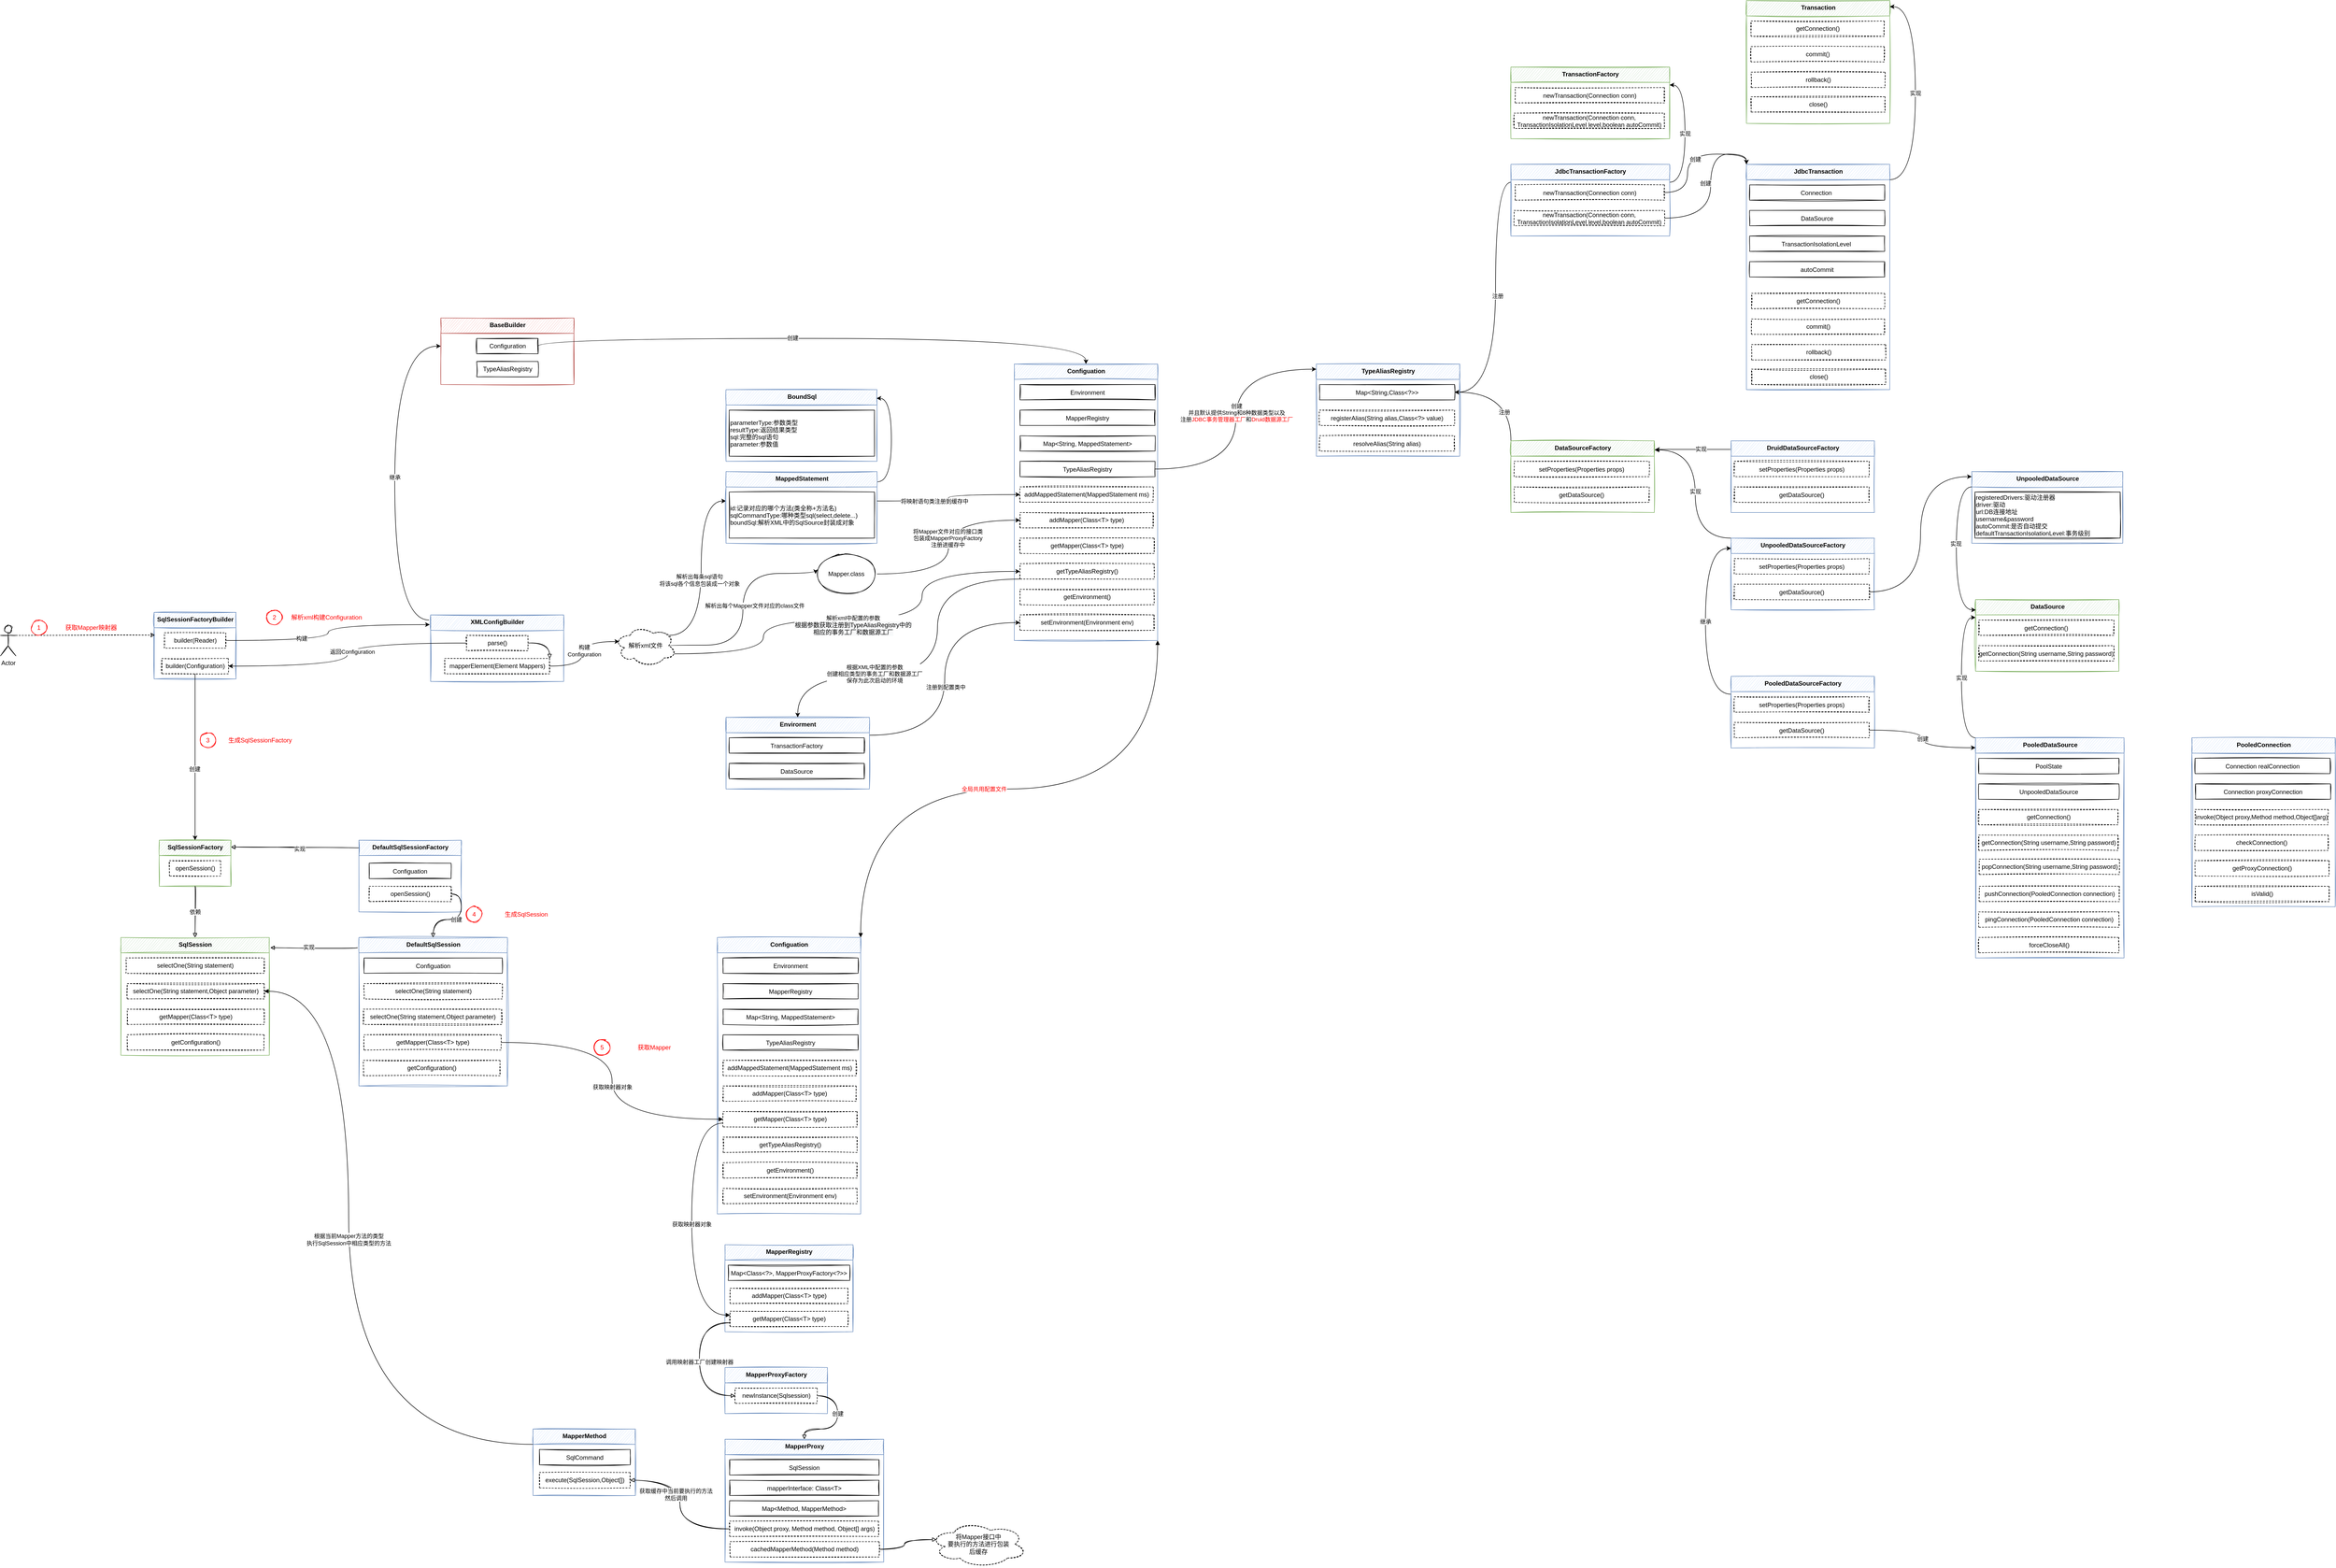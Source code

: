<mxfile version="20.3.0" type="device"><diagram id="73CBY77F9_s80eTkKbSi" name="第 1 页"><mxGraphModel dx="2012" dy="4228" grid="1" gridSize="10" guides="1" tooltips="1" connect="1" arrows="1" fold="1" page="1" pageScale="1" pageWidth="827" pageHeight="1169" math="0" shadow="0"><root><mxCell id="0"/><mxCell id="1" parent="0"/><mxCell id="fDco7IQjXJ5KDzT5b9S2-1" value="&lt;b&gt;XMLConfigBuilder&lt;/b&gt;" style="swimlane;fontStyle=1;align=center;verticalAlign=top;childLayout=stackLayout;horizontal=1;startSize=30;horizontalStack=0;resizeParent=1;resizeParentMax=0;resizeLast=0;collapsible=0;marginBottom=0;html=1;sketch=1;fillColor=#dae8fc;strokeColor=#6c8ebf;" parent="1" vertex="1"><mxGeometry x="160" y="-2230" width="260" height="130" as="geometry"/></mxCell><mxCell id="fDco7IQjXJ5KDzT5b9S2-2" value="" style="swimlane;fontStyle=1;align=center;verticalAlign=top;horizontal=1;startSize=0;collapsible=0;marginBottom=0;html=1;strokeColor=none;fillColor=none;sketch=1;" parent="fDco7IQjXJ5KDzT5b9S2-1" vertex="1"><mxGeometry y="30" width="260" height="100" as="geometry"/></mxCell><mxCell id="fDco7IQjXJ5KDzT5b9S2-3" style="edgeStyle=orthogonalEdgeStyle;curved=1;rounded=0;orthogonalLoop=1;jettySize=auto;html=1;exitX=1;exitY=0.5;exitDx=0;exitDy=0;entryX=1;entryY=0;entryDx=0;entryDy=0;endArrow=block;endFill=0;sketch=1;" parent="fDco7IQjXJ5KDzT5b9S2-2" source="fDco7IQjXJ5KDzT5b9S2-4" target="fDco7IQjXJ5KDzT5b9S2-5" edge="1"><mxGeometry relative="1" as="geometry"/></mxCell><mxCell id="fDco7IQjXJ5KDzT5b9S2-4" value="parse()" style="html=1;align=center;verticalAlign=middle;rotatable=0;sketch=1;dashed=1;fillColor=none;" parent="fDco7IQjXJ5KDzT5b9S2-2" vertex="1"><mxGeometry width="120" height="30" relative="1" as="geometry"><mxPoint x="70" y="10" as="offset"/></mxGeometry></mxCell><mxCell id="fDco7IQjXJ5KDzT5b9S2-5" value="mapperElement(Element Mappers)" style="html=1;align=center;verticalAlign=middle;rotatable=0;sketch=1;dashed=1;fillColor=none;" parent="fDco7IQjXJ5KDzT5b9S2-2" vertex="1"><mxGeometry x="27.5" y="55" width="205" height="30" as="geometry"/></mxCell><mxCell id="fDco7IQjXJ5KDzT5b9S2-6" value="&lt;b&gt;BaseBuilder&lt;/b&gt;" style="swimlane;fontStyle=1;align=center;verticalAlign=top;childLayout=stackLayout;horizontal=1;startSize=30;horizontalStack=0;resizeParent=1;resizeParentMax=0;resizeLast=0;collapsible=0;marginBottom=0;html=1;sketch=1;fillColor=#f8cecc;strokeColor=#b85450;" parent="1" vertex="1"><mxGeometry x="180" y="-2810" width="260" height="130" as="geometry"/></mxCell><mxCell id="fDco7IQjXJ5KDzT5b9S2-7" value="" style="swimlane;fontStyle=1;align=center;verticalAlign=top;horizontal=1;startSize=0;collapsible=0;marginBottom=0;html=1;strokeColor=none;fillColor=none;sketch=1;" parent="fDco7IQjXJ5KDzT5b9S2-6" vertex="1"><mxGeometry y="30" width="260" height="100" as="geometry"/></mxCell><mxCell id="fDco7IQjXJ5KDzT5b9S2-8" value="Configuration" style="html=1;align=center;verticalAlign=middle;rotatable=0;sketch=1;fillColor=none;" parent="fDco7IQjXJ5KDzT5b9S2-7" vertex="1"><mxGeometry width="120" height="30" relative="1" as="geometry"><mxPoint x="70" y="10" as="offset"/></mxGeometry></mxCell><mxCell id="fDco7IQjXJ5KDzT5b9S2-9" value="TypeAliasRegistry" style="html=1;align=center;verticalAlign=middle;rotatable=0;sketch=1;fillColor=none;" parent="fDco7IQjXJ5KDzT5b9S2-7" vertex="1"><mxGeometry x="70" y="55" width="120" height="30" as="geometry"/></mxCell><mxCell id="fDco7IQjXJ5KDzT5b9S2-17" style="edgeStyle=orthogonalEdgeStyle;curved=1;rounded=0;orthogonalLoop=1;jettySize=auto;html=1;exitX=0.88;exitY=0.25;exitDx=0;exitDy=0;exitPerimeter=0;entryX=0;entryY=0.25;entryDx=0;entryDy=0;" parent="1" source="fDco7IQjXJ5KDzT5b9S2-11" target="fDco7IQjXJ5KDzT5b9S2-14" edge="1"><mxGeometry relative="1" as="geometry"/></mxCell><mxCell id="fDco7IQjXJ5KDzT5b9S2-19" value="解析出每条sql语句&lt;br&gt;将该sql各个信息包装成一个对象" style="edgeLabel;html=1;align=center;verticalAlign=middle;resizable=0;points=[];" parent="fDco7IQjXJ5KDzT5b9S2-17" vertex="1" connectable="0"><mxGeometry x="-0.085" y="4" relative="1" as="geometry"><mxPoint as="offset"/></mxGeometry></mxCell><mxCell id="fDco7IQjXJ5KDzT5b9S2-18" style="edgeStyle=orthogonalEdgeStyle;curved=1;rounded=0;orthogonalLoop=1;jettySize=auto;html=1;exitX=0.875;exitY=0.5;exitDx=0;exitDy=0;exitPerimeter=0;entryX=0;entryY=0.5;entryDx=0;entryDy=0;" parent="1" source="fDco7IQjXJ5KDzT5b9S2-11" target="fDco7IQjXJ5KDzT5b9S2-16" edge="1"><mxGeometry relative="1" as="geometry"><Array as="points"><mxPoint x="770" y="-2171"/><mxPoint x="770" y="-2311"/></Array></mxGeometry></mxCell><mxCell id="fDco7IQjXJ5KDzT5b9S2-20" value="解析出每个Mapper文件对应的class文件" style="edgeLabel;html=1;align=center;verticalAlign=middle;resizable=0;points=[];" parent="fDco7IQjXJ5KDzT5b9S2-18" vertex="1" connectable="0"><mxGeometry x="-0.2" y="8" relative="1" as="geometry"><mxPoint x="31" y="-52" as="offset"/></mxGeometry></mxCell><mxCell id="rHQN0y3nXJZR5T8ffIIZ-2" style="edgeStyle=orthogonalEdgeStyle;curved=1;rounded=0;orthogonalLoop=1;jettySize=auto;html=1;exitX=0.96;exitY=0.7;exitDx=0;exitDy=0;exitPerimeter=0;entryX=0;entryY=0.5;entryDx=0;entryDy=0;" parent="1" source="fDco7IQjXJ5KDzT5b9S2-11" target="fDco7IQjXJ5KDzT5b9S2-54" edge="1"><mxGeometry relative="1" as="geometry"><Array as="points"><mxPoint x="810" y="-2154"/><mxPoint x="810" y="-2220"/><mxPoint x="1120" y="-2220"/><mxPoint x="1120" y="-2315"/></Array></mxGeometry></mxCell><mxCell id="rHQN0y3nXJZR5T8ffIIZ-3" value="解析xml中配置的参数&lt;br&gt;&lt;span style=&quot;font-size: 12px; background-color: rgb(248, 249, 250);&quot;&gt;根据参数获取注册&lt;/span&gt;&lt;span style=&quot;font-size: 12px; background-color: rgb(248, 249, 250);&quot;&gt;到TypeAliasRegistry中的&lt;br&gt;相应的事务工厂和数据源工厂&lt;/span&gt;" style="edgeLabel;html=1;align=center;verticalAlign=middle;resizable=0;points=[];" parent="rHQN0y3nXJZR5T8ffIIZ-2" vertex="1" connectable="0"><mxGeometry x="-0.334" y="11" relative="1" as="geometry"><mxPoint x="137" y="21" as="offset"/></mxGeometry></mxCell><mxCell id="fDco7IQjXJ5KDzT5b9S2-11" value="解析xml文件" style="ellipse;shape=cloud;whiteSpace=wrap;html=1;sketch=1;dashed=1;" parent="1" vertex="1"><mxGeometry x="520" y="-2210" width="120" height="80" as="geometry"/></mxCell><mxCell id="fDco7IQjXJ5KDzT5b9S2-12" value="构建&lt;br&gt;Configuration" style="edgeStyle=orthogonalEdgeStyle;rounded=0;orthogonalLoop=1;jettySize=auto;html=1;exitX=1;exitY=0.5;exitDx=0;exitDy=0;curved=1;entryX=0.07;entryY=0.4;entryDx=0;entryDy=0;entryPerimeter=0;" parent="1" source="fDco7IQjXJ5KDzT5b9S2-5" target="fDco7IQjXJ5KDzT5b9S2-11" edge="1"><mxGeometry x="0.02" y="-4" relative="1" as="geometry"><mxPoint as="offset"/></mxGeometry></mxCell><mxCell id="fDco7IQjXJ5KDzT5b9S2-35" style="edgeStyle=orthogonalEdgeStyle;curved=1;rounded=0;orthogonalLoop=1;jettySize=auto;html=1;exitX=1.003;exitY=0.143;exitDx=0;exitDy=0;entryX=0.997;entryY=0.121;entryDx=0;entryDy=0;entryPerimeter=0;exitPerimeter=0;" parent="1" source="fDco7IQjXJ5KDzT5b9S2-13" target="fDco7IQjXJ5KDzT5b9S2-32" edge="1"><mxGeometry relative="1" as="geometry"><Array as="points"><mxPoint x="1060" y="-2490"/><mxPoint x="1060" y="-2653"/></Array></mxGeometry></mxCell><mxCell id="fDco7IQjXJ5KDzT5b9S2-13" value="MappedStatement" style="swimlane;fontStyle=1;align=center;verticalAlign=top;childLayout=stackLayout;horizontal=1;startSize=30;horizontalStack=0;resizeParent=1;resizeParentMax=0;resizeLast=0;collapsible=0;marginBottom=0;html=1;sketch=1;fillColor=#dae8fc;strokeColor=#6c8ebf;" parent="1" vertex="1"><mxGeometry x="737" y="-2510" width="295" height="140" as="geometry"/></mxCell><mxCell id="fDco7IQjXJ5KDzT5b9S2-14" value="" style="swimlane;fontStyle=1;align=center;verticalAlign=top;horizontal=1;startSize=0;collapsible=0;marginBottom=0;html=1;strokeColor=none;fillColor=none;sketch=1;" parent="fDco7IQjXJ5KDzT5b9S2-13" vertex="1"><mxGeometry y="30" width="295" height="110" as="geometry"/></mxCell><mxCell id="fDco7IQjXJ5KDzT5b9S2-15" value="id:记录对应的哪个方法(类全称+方法名)&#10;sqlCommandType:哪种类型sql(select,delete...)&#10;boundSql:解析XML中的SqlSource封装成对象" style="fontStyle=0;sketch=1;align=left;fillColor=none;" parent="fDco7IQjXJ5KDzT5b9S2-14" vertex="1"><mxGeometry x="6.25" y="10" width="283.75" height="90" as="geometry"/></mxCell><mxCell id="fDco7IQjXJ5KDzT5b9S2-48" style="edgeStyle=orthogonalEdgeStyle;curved=1;rounded=0;orthogonalLoop=1;jettySize=auto;html=1;exitX=1;exitY=0.5;exitDx=0;exitDy=0;entryX=0;entryY=0.5;entryDx=0;entryDy=0;" parent="1" source="fDco7IQjXJ5KDzT5b9S2-16" target="fDco7IQjXJ5KDzT5b9S2-25" edge="1"><mxGeometry relative="1" as="geometry"/></mxCell><mxCell id="fDco7IQjXJ5KDzT5b9S2-53" value="将Mapper文件对应的接口类&lt;br&gt;包装成MapperProxyFactory&lt;br&gt;注册进缓存中" style="edgeLabel;html=1;align=center;verticalAlign=middle;resizable=0;points=[];" parent="fDco7IQjXJ5KDzT5b9S2-48" vertex="1" connectable="0"><mxGeometry x="-0.386" y="19" relative="1" as="geometry"><mxPoint x="20" y="-51" as="offset"/></mxGeometry></mxCell><mxCell id="fDco7IQjXJ5KDzT5b9S2-16" value="Mapper.class" style="ellipse;whiteSpace=wrap;html=1;sketch=1;" parent="1" vertex="1"><mxGeometry x="912" y="-2350" width="120" height="80" as="geometry"/></mxCell><mxCell id="fDco7IQjXJ5KDzT5b9S2-21" value="Configuation" style="swimlane;fontStyle=1;align=center;verticalAlign=top;childLayout=stackLayout;horizontal=1;startSize=30;horizontalStack=0;resizeParent=1;resizeParentMax=0;resizeLast=0;collapsible=0;marginBottom=0;html=1;sketch=1;fillColor=#dae8fc;strokeColor=#6c8ebf;" parent="1" vertex="1"><mxGeometry x="1300" y="-2720" width="280" height="540" as="geometry"/></mxCell><mxCell id="fDco7IQjXJ5KDzT5b9S2-22" value="" style="swimlane;fontStyle=1;align=center;verticalAlign=top;horizontal=1;startSize=0;collapsible=0;marginBottom=0;html=1;strokeColor=none;fillColor=none;sketch=1;" parent="fDco7IQjXJ5KDzT5b9S2-21" vertex="1"><mxGeometry y="30" width="280" height="510" as="geometry"/></mxCell><mxCell id="fDco7IQjXJ5KDzT5b9S2-23" value="Environment" style="fontStyle=0;sketch=1;fillColor=none;strokeColor=default;fillStyle=zigzag-line;" parent="fDco7IQjXJ5KDzT5b9S2-22" vertex="1"><mxGeometry x="11.25" y="10" width="263.75" height="30" as="geometry"/></mxCell><mxCell id="fDco7IQjXJ5KDzT5b9S2-24" value="MapperRegistry" style="fontStyle=0;sketch=1;fillColor=none;" parent="fDco7IQjXJ5KDzT5b9S2-22" vertex="1"><mxGeometry x="11.25" y="60" width="263.75" height="30" as="geometry"/></mxCell><mxCell id="fDco7IQjXJ5KDzT5b9S2-25" value="addMapper(Class&amp;lt;T&amp;gt; type)" style="html=1;align=center;verticalAlign=middle;rotatable=0;sketch=1;dashed=1;fillColor=none;" parent="fDco7IQjXJ5KDzT5b9S2-22" vertex="1"><mxGeometry x="11.25" y="260" width="260" height="30" as="geometry"/></mxCell><mxCell id="fDco7IQjXJ5KDzT5b9S2-26" value="addMappedStatement(MappedStatement ms)" style="html=1;align=center;verticalAlign=middle;rotatable=0;sketch=1;dashed=1;fillColor=none;" parent="fDco7IQjXJ5KDzT5b9S2-22" vertex="1"><mxGeometry x="11.25" y="210" width="260" height="30" as="geometry"/></mxCell><mxCell id="fDco7IQjXJ5KDzT5b9S2-27" value="getMapper(Class&amp;lt;T&amp;gt; type)" style="html=1;align=center;verticalAlign=middle;rotatable=0;sketch=1;dashed=1;fillColor=none;" parent="fDco7IQjXJ5KDzT5b9S2-22" vertex="1"><mxGeometry x="11.25" y="310" width="261.87" height="30" as="geometry"/></mxCell><mxCell id="fDco7IQjXJ5KDzT5b9S2-28" value="Map&lt;String, MappedStatement&gt;" style="fontStyle=0;sketch=1;fillColor=none;" parent="fDco7IQjXJ5KDzT5b9S2-22" vertex="1"><mxGeometry x="11.25" y="110" width="263.75" height="30" as="geometry"/></mxCell><mxCell id="fDco7IQjXJ5KDzT5b9S2-29" value="TypeAliasRegistry" style="fontStyle=0;sketch=1;fillStyle=zigzag-line;fillColor=none;strokeColor=default;" parent="fDco7IQjXJ5KDzT5b9S2-22" vertex="1"><mxGeometry x="11.25" y="160" width="263.75" height="30" as="geometry"/></mxCell><mxCell id="fDco7IQjXJ5KDzT5b9S2-54" value="getTypeAliasRegistry()" style="html=1;align=center;verticalAlign=middle;rotatable=0;sketch=1;dashed=1;fillColor=none;" parent="fDco7IQjXJ5KDzT5b9S2-22" vertex="1"><mxGeometry x="11.25" y="360" width="261.87" height="30" as="geometry"/></mxCell><mxCell id="fDco7IQjXJ5KDzT5b9S2-55" value="getEnvironment()" style="html=1;align=center;verticalAlign=middle;rotatable=0;sketch=1;dashed=1;fillColor=none;" parent="fDco7IQjXJ5KDzT5b9S2-22" vertex="1"><mxGeometry x="11.25" y="410" width="261.87" height="30" as="geometry"/></mxCell><mxCell id="fDco7IQjXJ5KDzT5b9S2-56" value="setEnvironment(Environment env)" style="html=1;align=center;verticalAlign=middle;rotatable=0;sketch=1;dashed=1;fillColor=none;" parent="fDco7IQjXJ5KDzT5b9S2-22" vertex="1"><mxGeometry x="11.25" y="460" width="261.87" height="30" as="geometry"/></mxCell><mxCell id="fDco7IQjXJ5KDzT5b9S2-30" value="继承" style="edgeStyle=orthogonalEdgeStyle;curved=1;rounded=0;orthogonalLoop=1;jettySize=auto;html=1;exitX=-0.012;exitY=0.077;exitDx=0;exitDy=0;entryX=0;entryY=0.25;entryDx=0;entryDy=0;exitPerimeter=0;" parent="1" source="fDco7IQjXJ5KDzT5b9S2-1" target="fDco7IQjXJ5KDzT5b9S2-7" edge="1"><mxGeometry relative="1" as="geometry"><Array as="points"><mxPoint x="90" y="-2220"/><mxPoint x="90" y="-2755"/></Array></mxGeometry></mxCell><mxCell id="fDco7IQjXJ5KDzT5b9S2-32" value="BoundSql" style="swimlane;fontStyle=1;align=center;verticalAlign=top;childLayout=stackLayout;horizontal=1;startSize=30;horizontalStack=0;resizeParent=1;resizeParentMax=0;resizeLast=0;collapsible=0;marginBottom=0;html=1;sketch=1;fillColor=#dae8fc;strokeColor=#6c8ebf;" parent="1" vertex="1"><mxGeometry x="737" y="-2670" width="295" height="140" as="geometry"/></mxCell><mxCell id="fDco7IQjXJ5KDzT5b9S2-33" value="" style="swimlane;fontStyle=1;align=center;verticalAlign=top;horizontal=1;startSize=0;collapsible=0;marginBottom=0;html=1;strokeColor=none;fillColor=none;sketch=1;" parent="fDco7IQjXJ5KDzT5b9S2-32" vertex="1"><mxGeometry y="30" width="295" height="110" as="geometry"/></mxCell><mxCell id="fDco7IQjXJ5KDzT5b9S2-34" value="parameterType:参数类型&#10;resultType:返回结果类型&#10;sql:完整的sql语句&#10;parameter:参数值" style="fontStyle=0;sketch=1;align=left;fillColor=none;strokeColor=default;fillStyle=zigzag-line;" parent="fDco7IQjXJ5KDzT5b9S2-33" vertex="1"><mxGeometry x="6.25" y="10" width="283.75" height="90" as="geometry"/></mxCell><mxCell id="fDco7IQjXJ5KDzT5b9S2-39" style="edgeStyle=orthogonalEdgeStyle;curved=1;rounded=0;orthogonalLoop=1;jettySize=auto;html=1;exitX=1;exitY=0.5;exitDx=0;exitDy=0;entryX=0.5;entryY=0;entryDx=0;entryDy=0;" parent="1" source="fDco7IQjXJ5KDzT5b9S2-8" target="fDco7IQjXJ5KDzT5b9S2-21" edge="1"><mxGeometry relative="1" as="geometry"><Array as="points"><mxPoint x="370" y="-2770"/><mxPoint x="1440" y="-2770"/></Array></mxGeometry></mxCell><mxCell id="fDco7IQjXJ5KDzT5b9S2-40" value="创建" style="edgeLabel;html=1;align=center;verticalAlign=middle;resizable=0;points=[];" parent="fDco7IQjXJ5KDzT5b9S2-39" vertex="1" connectable="0"><mxGeometry x="-0.098" y="1" relative="1" as="geometry"><mxPoint as="offset"/></mxGeometry></mxCell><mxCell id="fDco7IQjXJ5KDzT5b9S2-41" value="TypeAliasRegistry" style="swimlane;fontStyle=1;align=center;verticalAlign=top;childLayout=stackLayout;horizontal=1;startSize=30;horizontalStack=0;resizeParent=1;resizeParentMax=0;resizeLast=0;collapsible=0;marginBottom=0;html=1;sketch=1;fillColor=#dae8fc;strokeColor=#6c8ebf;" parent="1" vertex="1"><mxGeometry x="1890" y="-2720" width="280" height="180" as="geometry"/></mxCell><mxCell id="fDco7IQjXJ5KDzT5b9S2-42" value="" style="swimlane;fontStyle=1;align=center;verticalAlign=top;horizontal=1;startSize=0;collapsible=0;marginBottom=0;html=1;strokeColor=none;fillColor=none;sketch=1;" parent="fDco7IQjXJ5KDzT5b9S2-41" vertex="1"><mxGeometry y="30" width="280" height="150" as="geometry"/></mxCell><mxCell id="fDco7IQjXJ5KDzT5b9S2-43" value="Map&lt;String,Class&lt;?&gt;&gt;" style="fontStyle=0;sketch=1;fillColor=none;strokeColor=default;fillStyle=zigzag-line;" parent="fDco7IQjXJ5KDzT5b9S2-42" vertex="1"><mxGeometry x="6.25" y="10" width="263.75" height="30" as="geometry"/></mxCell><mxCell id="fDco7IQjXJ5KDzT5b9S2-44" value="registerAlias(String alias,Class&lt;?&gt; value)" style="fontStyle=0;sketch=1;fillColor=none;strokeColor=default;fillStyle=zigzag-line;dashed=1;" parent="fDco7IQjXJ5KDzT5b9S2-42" vertex="1"><mxGeometry x="6.25" y="60" width="263.75" height="30" as="geometry"/></mxCell><mxCell id="fDco7IQjXJ5KDzT5b9S2-45" value="resolveAlias(String alias)" style="fontStyle=0;sketch=1;fillColor=none;strokeColor=default;fillStyle=zigzag-line;dashed=1;" parent="fDco7IQjXJ5KDzT5b9S2-42" vertex="1"><mxGeometry x="6.25" y="110" width="263.75" height="30" as="geometry"/></mxCell><mxCell id="fDco7IQjXJ5KDzT5b9S2-46" style="edgeStyle=orthogonalEdgeStyle;curved=1;rounded=0;orthogonalLoop=1;jettySize=auto;html=1;exitX=1;exitY=0.5;exitDx=0;exitDy=0;entryX=0;entryY=0.056;entryDx=0;entryDy=0;entryPerimeter=0;" parent="1" source="fDco7IQjXJ5KDzT5b9S2-29" target="fDco7IQjXJ5KDzT5b9S2-41" edge="1"><mxGeometry relative="1" as="geometry"/></mxCell><mxCell id="fDco7IQjXJ5KDzT5b9S2-47" value="创建&lt;br&gt;并且默认提供String和8种数据类型以及&lt;br&gt;注册&lt;font color=&quot;#ff0000&quot;&gt;JDBC事务管理器工厂&lt;/font&gt;和&lt;font color=&quot;#ff0000&quot;&gt;Druid数据源工厂&lt;/font&gt;" style="edgeLabel;html=1;align=center;verticalAlign=middle;resizable=0;points=[];" parent="fDco7IQjXJ5KDzT5b9S2-46" vertex="1" connectable="0"><mxGeometry x="-0.11" y="-1" relative="1" as="geometry"><mxPoint y="-41" as="offset"/></mxGeometry></mxCell><mxCell id="fDco7IQjXJ5KDzT5b9S2-51" style="edgeStyle=orthogonalEdgeStyle;curved=1;rounded=0;orthogonalLoop=1;jettySize=auto;html=1;exitX=1;exitY=0.25;exitDx=0;exitDy=0;entryX=0;entryY=0.5;entryDx=0;entryDy=0;" parent="1" source="fDco7IQjXJ5KDzT5b9S2-14" target="fDco7IQjXJ5KDzT5b9S2-26" edge="1"><mxGeometry relative="1" as="geometry"/></mxCell><mxCell id="fDco7IQjXJ5KDzT5b9S2-52" value="将映射语句类注册到缓存中" style="edgeLabel;html=1;align=center;verticalAlign=middle;resizable=0;points=[];" parent="fDco7IQjXJ5KDzT5b9S2-51" vertex="1" connectable="0"><mxGeometry x="-0.232" y="1" relative="1" as="geometry"><mxPoint y="1" as="offset"/></mxGeometry></mxCell><mxCell id="fDco7IQjXJ5KDzT5b9S2-63" style="edgeStyle=orthogonalEdgeStyle;curved=1;rounded=0;orthogonalLoop=1;jettySize=auto;html=1;exitX=1;exitY=0.25;exitDx=0;exitDy=0;entryX=0;entryY=0.5;entryDx=0;entryDy=0;" parent="1" source="fDco7IQjXJ5KDzT5b9S2-57" target="fDco7IQjXJ5KDzT5b9S2-56" edge="1"><mxGeometry relative="1" as="geometry"/></mxCell><mxCell id="fDco7IQjXJ5KDzT5b9S2-64" value="注册到配置类中" style="edgeLabel;html=1;align=center;verticalAlign=middle;resizable=0;points=[];" parent="fDco7IQjXJ5KDzT5b9S2-63" vertex="1" connectable="0"><mxGeometry x="-0.062" y="-2" relative="1" as="geometry"><mxPoint as="offset"/></mxGeometry></mxCell><mxCell id="fDco7IQjXJ5KDzT5b9S2-57" value="Envirorment" style="swimlane;fontStyle=1;align=center;verticalAlign=top;childLayout=stackLayout;horizontal=1;startSize=30;horizontalStack=0;resizeParent=1;resizeParentMax=0;resizeLast=0;collapsible=0;marginBottom=0;html=1;sketch=1;fillColor=#dae8fc;strokeColor=#6c8ebf;" parent="1" vertex="1"><mxGeometry x="737" y="-2030" width="280" height="140" as="geometry"/></mxCell><mxCell id="fDco7IQjXJ5KDzT5b9S2-58" value="" style="swimlane;fontStyle=1;align=center;verticalAlign=top;horizontal=1;startSize=0;collapsible=0;marginBottom=0;html=1;strokeColor=none;fillColor=none;sketch=1;" parent="fDco7IQjXJ5KDzT5b9S2-57" vertex="1"><mxGeometry y="30" width="280" height="110" as="geometry"/></mxCell><mxCell id="fDco7IQjXJ5KDzT5b9S2-59" value="TransactionFactory" style="fontStyle=0;sketch=1;fillColor=none;strokeColor=default;fillStyle=zigzag-line;" parent="fDco7IQjXJ5KDzT5b9S2-58" vertex="1"><mxGeometry x="6.25" y="10" width="263.75" height="30" as="geometry"/></mxCell><mxCell id="fDco7IQjXJ5KDzT5b9S2-60" value="DataSource" style="fontStyle=0;sketch=1;fillColor=none;strokeColor=default;fillStyle=zigzag-line;" parent="fDco7IQjXJ5KDzT5b9S2-58" vertex="1"><mxGeometry x="6.25" y="60" width="263.75" height="30" as="geometry"/></mxCell><mxCell id="fDco7IQjXJ5KDzT5b9S2-65" value="TransactionFactory" style="swimlane;fontStyle=1;align=center;verticalAlign=top;childLayout=stackLayout;horizontal=1;startSize=30;horizontalStack=0;resizeParent=1;resizeParentMax=0;resizeLast=0;collapsible=0;marginBottom=0;html=1;sketch=1;fillColor=#d5e8d4;strokeColor=#82b366;" parent="1" vertex="1"><mxGeometry x="2270" y="-3300" width="310" height="140" as="geometry"/></mxCell><mxCell id="fDco7IQjXJ5KDzT5b9S2-66" value="" style="swimlane;fontStyle=1;align=center;verticalAlign=top;horizontal=1;startSize=0;collapsible=0;marginBottom=0;html=1;strokeColor=none;fillColor=none;sketch=1;" parent="fDco7IQjXJ5KDzT5b9S2-65" vertex="1"><mxGeometry y="30" width="310" height="110" as="geometry"/></mxCell><mxCell id="fDco7IQjXJ5KDzT5b9S2-67" value="newTransaction(Connection conn)" style="fontStyle=0;sketch=1;fillColor=none;strokeColor=default;fillStyle=zigzag-line;dashed=1;" parent="fDco7IQjXJ5KDzT5b9S2-66" vertex="1"><mxGeometry x="8.13" y="10" width="291.87" height="30" as="geometry"/></mxCell><mxCell id="fDco7IQjXJ5KDzT5b9S2-68" value="newTransaction(Connection conn,&#10;TransactionIsolationLevel level,boolean autoCommit)" style="fontStyle=0;sketch=1;fillColor=none;strokeColor=default;fillStyle=zigzag-line;dashed=1;" parent="fDco7IQjXJ5KDzT5b9S2-66" vertex="1"><mxGeometry x="6.25" y="60" width="293.75" height="30" as="geometry"/></mxCell><mxCell id="rHQN0y3nXJZR5T8ffIIZ-6" style="edgeStyle=orthogonalEdgeStyle;curved=1;rounded=0;orthogonalLoop=1;jettySize=auto;html=1;exitX=0;exitY=0;exitDx=0;exitDy=0;entryX=1;entryY=0.5;entryDx=0;entryDy=0;" parent="1" source="fDco7IQjXJ5KDzT5b9S2-69" target="fDco7IQjXJ5KDzT5b9S2-43" edge="1"><mxGeometry relative="1" as="geometry"/></mxCell><mxCell id="rHQN0y3nXJZR5T8ffIIZ-7" value="注册" style="edgeLabel;html=1;align=center;verticalAlign=middle;resizable=0;points=[];" parent="rHQN0y3nXJZR5T8ffIIZ-6" vertex="1" connectable="0"><mxGeometry x="-0.452" y="13" relative="1" as="geometry"><mxPoint as="offset"/></mxGeometry></mxCell><mxCell id="fDco7IQjXJ5KDzT5b9S2-69" value="DataSourceFactory" style="swimlane;fontStyle=1;align=center;verticalAlign=top;childLayout=stackLayout;horizontal=1;startSize=30;horizontalStack=0;resizeParent=1;resizeParentMax=0;resizeLast=0;collapsible=0;marginBottom=0;html=1;sketch=1;fillColor=#d5e8d4;strokeColor=#82b366;" parent="1" vertex="1"><mxGeometry x="2270" y="-2570" width="280" height="140" as="geometry"/></mxCell><mxCell id="fDco7IQjXJ5KDzT5b9S2-70" value="" style="swimlane;fontStyle=1;align=center;verticalAlign=top;horizontal=1;startSize=0;collapsible=0;marginBottom=0;html=1;strokeColor=none;fillColor=none;sketch=1;" parent="fDco7IQjXJ5KDzT5b9S2-69" vertex="1"><mxGeometry y="30" width="280" height="110" as="geometry"/></mxCell><mxCell id="fDco7IQjXJ5KDzT5b9S2-71" value="setProperties(Properties props)" style="fontStyle=0;sketch=1;fillColor=none;strokeColor=default;fillStyle=zigzag-line;dashed=1;" parent="fDco7IQjXJ5KDzT5b9S2-70" vertex="1"><mxGeometry x="6.25" y="10" width="263.75" height="30" as="geometry"/></mxCell><mxCell id="fDco7IQjXJ5KDzT5b9S2-72" value="getDataSource()" style="fontStyle=0;sketch=1;fillColor=none;strokeColor=default;fillStyle=zigzag-line;dashed=1;" parent="fDco7IQjXJ5KDzT5b9S2-70" vertex="1"><mxGeometry x="6.25" y="60" width="263.75" height="30" as="geometry"/></mxCell><mxCell id="fDco7IQjXJ5KDzT5b9S2-108" value="实现" style="edgeStyle=orthogonalEdgeStyle;curved=1;rounded=0;orthogonalLoop=1;jettySize=auto;html=1;exitX=1;exitY=0.25;exitDx=0;exitDy=0;entryX=1;entryY=0.25;entryDx=0;entryDy=0;" parent="1" source="fDco7IQjXJ5KDzT5b9S2-73" target="fDco7IQjXJ5KDzT5b9S2-65" edge="1"><mxGeometry relative="1" as="geometry"><Array as="points"><mxPoint x="2610" y="-3075"/><mxPoint x="2610" y="-3265"/></Array></mxGeometry></mxCell><mxCell id="fDco7IQjXJ5KDzT5b9S2-111" style="edgeStyle=orthogonalEdgeStyle;curved=1;rounded=0;orthogonalLoop=1;jettySize=auto;html=1;exitX=0;exitY=0.25;exitDx=0;exitDy=0;entryX=1;entryY=0.5;entryDx=0;entryDy=0;" parent="1" source="fDco7IQjXJ5KDzT5b9S2-73" target="fDco7IQjXJ5KDzT5b9S2-43" edge="1"><mxGeometry relative="1" as="geometry"><Array as="points"><mxPoint x="2240" y="-3075"/><mxPoint x="2240" y="-2665"/></Array></mxGeometry></mxCell><mxCell id="fDco7IQjXJ5KDzT5b9S2-113" value="注册" style="edgeLabel;html=1;align=center;verticalAlign=middle;resizable=0;points=[];" parent="fDco7IQjXJ5KDzT5b9S2-111" vertex="1" connectable="0"><mxGeometry x="-0.031" y="4" relative="1" as="geometry"><mxPoint as="offset"/></mxGeometry></mxCell><mxCell id="fDco7IQjXJ5KDzT5b9S2-73" value="JdbcTransactionFactory" style="swimlane;fontStyle=1;align=center;verticalAlign=top;childLayout=stackLayout;horizontal=1;startSize=30;horizontalStack=0;resizeParent=1;resizeParentMax=0;resizeLast=0;collapsible=0;marginBottom=0;html=1;sketch=1;fillColor=#dae8fc;strokeColor=#6c8ebf;" parent="1" vertex="1"><mxGeometry x="2270" y="-3110" width="310" height="140" as="geometry"/></mxCell><mxCell id="fDco7IQjXJ5KDzT5b9S2-74" value="" style="swimlane;fontStyle=1;align=center;verticalAlign=top;horizontal=1;startSize=0;collapsible=0;marginBottom=0;html=1;strokeColor=none;fillColor=none;sketch=1;" parent="fDco7IQjXJ5KDzT5b9S2-73" vertex="1"><mxGeometry y="30" width="310" height="110" as="geometry"/></mxCell><mxCell id="fDco7IQjXJ5KDzT5b9S2-75" value="newTransaction(Connection conn)" style="fontStyle=0;sketch=1;fillColor=none;strokeColor=default;fillStyle=zigzag-line;dashed=1;" parent="fDco7IQjXJ5KDzT5b9S2-74" vertex="1"><mxGeometry x="8.13" y="10" width="291.87" height="30" as="geometry"/></mxCell><mxCell id="fDco7IQjXJ5KDzT5b9S2-76" value="newTransaction(Connection conn,&#10;TransactionIsolationLevel level,boolean autoCommit)" style="fontStyle=0;sketch=1;fillColor=none;strokeColor=default;fillStyle=zigzag-line;dashed=1;" parent="fDco7IQjXJ5KDzT5b9S2-74" vertex="1"><mxGeometry x="6.25" y="60" width="293.75" height="30" as="geometry"/></mxCell><mxCell id="rHQN0y3nXJZR5T8ffIIZ-18" style="edgeStyle=orthogonalEdgeStyle;curved=1;rounded=0;orthogonalLoop=1;jettySize=auto;html=1;exitX=-0.004;exitY=0.12;exitDx=0;exitDy=0;entryX=1.006;entryY=0.12;entryDx=0;entryDy=0;entryPerimeter=0;exitPerimeter=0;" parent="1" source="fDco7IQjXJ5KDzT5b9S2-77" target="fDco7IQjXJ5KDzT5b9S2-69" edge="1"><mxGeometry relative="1" as="geometry"/></mxCell><mxCell id="rHQN0y3nXJZR5T8ffIIZ-24" value="实现" style="edgeLabel;html=1;align=center;verticalAlign=middle;resizable=0;points=[];" parent="rHQN0y3nXJZR5T8ffIIZ-18" vertex="1" connectable="0"><mxGeometry x="-0.213" y="-1" relative="1" as="geometry"><mxPoint as="offset"/></mxGeometry></mxCell><mxCell id="fDco7IQjXJ5KDzT5b9S2-77" value="DruidDataSourceFactory" style="swimlane;fontStyle=1;align=center;verticalAlign=top;childLayout=stackLayout;horizontal=1;startSize=30;horizontalStack=0;resizeParent=1;resizeParentMax=0;resizeLast=0;collapsible=0;marginBottom=0;html=1;sketch=1;fillColor=#dae8fc;strokeColor=#6c8ebf;" parent="1" vertex="1"><mxGeometry x="2700" y="-2570" width="280" height="140" as="geometry"/></mxCell><mxCell id="fDco7IQjXJ5KDzT5b9S2-78" value="" style="swimlane;fontStyle=1;align=center;verticalAlign=top;horizontal=1;startSize=0;collapsible=0;marginBottom=0;html=1;strokeColor=none;fillColor=none;sketch=1;" parent="fDco7IQjXJ5KDzT5b9S2-77" vertex="1"><mxGeometry y="30" width="280" height="110" as="geometry"/></mxCell><mxCell id="fDco7IQjXJ5KDzT5b9S2-79" value="setProperties(Properties props)" style="fontStyle=0;sketch=1;fillColor=none;strokeColor=default;fillStyle=zigzag-line;dashed=1;" parent="fDco7IQjXJ5KDzT5b9S2-78" vertex="1"><mxGeometry x="6.25" y="10" width="263.75" height="30" as="geometry"/></mxCell><mxCell id="fDco7IQjXJ5KDzT5b9S2-80" value="getDataSource()" style="fontStyle=0;sketch=1;fillColor=none;strokeColor=default;fillStyle=zigzag-line;dashed=1;" parent="fDco7IQjXJ5KDzT5b9S2-78" vertex="1"><mxGeometry x="6.25" y="60" width="263.75" height="30" as="geometry"/></mxCell><mxCell id="fDco7IQjXJ5KDzT5b9S2-83" value="JdbcTransaction" style="swimlane;fontStyle=1;align=center;verticalAlign=top;childLayout=stackLayout;horizontal=1;startSize=30;horizontalStack=0;resizeParent=1;resizeParentMax=0;resizeLast=0;collapsible=0;marginBottom=0;html=1;sketch=1;fillColor=#dae8fc;strokeColor=#6c8ebf;" parent="1" vertex="1"><mxGeometry x="2730" y="-3110" width="280" height="440" as="geometry"/></mxCell><mxCell id="fDco7IQjXJ5KDzT5b9S2-84" value="" style="swimlane;fontStyle=1;align=center;verticalAlign=top;horizontal=1;startSize=0;collapsible=0;marginBottom=0;html=1;strokeColor=none;fillColor=none;sketch=1;" parent="fDco7IQjXJ5KDzT5b9S2-83" vertex="1"><mxGeometry y="30" width="280" height="410" as="geometry"/></mxCell><mxCell id="fDco7IQjXJ5KDzT5b9S2-85" value="Connection " style="fontStyle=0;sketch=1;fillColor=none;strokeColor=default;fillStyle=zigzag-line;" parent="fDco7IQjXJ5KDzT5b9S2-84" vertex="1"><mxGeometry x="6.25" y="10" width="263.75" height="30" as="geometry"/></mxCell><mxCell id="fDco7IQjXJ5KDzT5b9S2-86" value="DataSource" style="fontStyle=0;sketch=1;fillColor=none;" parent="fDco7IQjXJ5KDzT5b9S2-84" vertex="1"><mxGeometry x="6.25" y="60" width="263.75" height="30" as="geometry"/></mxCell><mxCell id="fDco7IQjXJ5KDzT5b9S2-87" value="getConnection()" style="html=1;align=center;verticalAlign=middle;rotatable=0;sketch=1;dashed=1;fillColor=none;" parent="fDco7IQjXJ5KDzT5b9S2-84" vertex="1"><mxGeometry x="10" y="222" width="260" height="30" as="geometry"/></mxCell><mxCell id="fDco7IQjXJ5KDzT5b9S2-88" value="commit()" style="html=1;align=center;verticalAlign=middle;rotatable=0;sketch=1;dashed=1;fillColor=none;" parent="fDco7IQjXJ5KDzT5b9S2-84" vertex="1"><mxGeometry x="10" y="272" width="260" height="30" as="geometry"/></mxCell><mxCell id="fDco7IQjXJ5KDzT5b9S2-89" value="rollback()" style="html=1;align=center;verticalAlign=middle;rotatable=0;sketch=1;dashed=1;fillColor=none;" parent="fDco7IQjXJ5KDzT5b9S2-84" vertex="1"><mxGeometry x="10.0" y="322" width="261.87" height="30" as="geometry"/></mxCell><mxCell id="fDco7IQjXJ5KDzT5b9S2-90" value="TransactionIsolationLevel " style="fontStyle=0;sketch=1;fillColor=none;" parent="fDco7IQjXJ5KDzT5b9S2-84" vertex="1"><mxGeometry x="6.25" y="110" width="263.75" height="30" as="geometry"/></mxCell><mxCell id="fDco7IQjXJ5KDzT5b9S2-91" value="autoCommit" style="fontStyle=0;sketch=1;fillStyle=zigzag-line;fillColor=none;strokeColor=default;" parent="fDco7IQjXJ5KDzT5b9S2-84" vertex="1"><mxGeometry x="6.25" y="160" width="263.75" height="30" as="geometry"/></mxCell><mxCell id="fDco7IQjXJ5KDzT5b9S2-92" value="close()" style="html=1;align=center;verticalAlign=middle;rotatable=0;sketch=1;dashed=1;fillColor=none;" parent="fDco7IQjXJ5KDzT5b9S2-84" vertex="1"><mxGeometry x="10" y="370" width="261.87" height="30" as="geometry"/></mxCell><mxCell id="fDco7IQjXJ5KDzT5b9S2-94" value="创建" style="edgeStyle=orthogonalEdgeStyle;curved=1;rounded=0;orthogonalLoop=1;jettySize=auto;html=1;exitX=1;exitY=0.5;exitDx=0;exitDy=0;entryX=0;entryY=0;entryDx=0;entryDy=0;" parent="1" source="fDco7IQjXJ5KDzT5b9S2-75" target="fDco7IQjXJ5KDzT5b9S2-83" edge="1"><mxGeometry x="0.059" y="-10" relative="1" as="geometry"><Array as="points"><mxPoint x="2615" y="-3055"/><mxPoint x="2615" y="-3130"/><mxPoint x="2730" y="-3130"/></Array><mxPoint as="offset"/></mxGeometry></mxCell><mxCell id="fDco7IQjXJ5KDzT5b9S2-96" value="创建" style="edgeStyle=orthogonalEdgeStyle;curved=1;rounded=0;orthogonalLoop=1;jettySize=auto;html=1;exitX=1;exitY=0.5;exitDx=0;exitDy=0;entryX=0;entryY=0;entryDx=0;entryDy=0;" parent="1" source="fDco7IQjXJ5KDzT5b9S2-76" target="fDco7IQjXJ5KDzT5b9S2-83" edge="1"><mxGeometry x="0.04" y="10" relative="1" as="geometry"><Array as="points"><mxPoint x="2660" y="-3005"/><mxPoint x="2660" y="-3130"/><mxPoint x="2730" y="-3130"/></Array><mxPoint as="offset"/></mxGeometry></mxCell><mxCell id="fDco7IQjXJ5KDzT5b9S2-97" value="Transaction" style="swimlane;fontStyle=1;align=center;verticalAlign=top;childLayout=stackLayout;horizontal=1;startSize=30;horizontalStack=0;resizeParent=1;resizeParentMax=0;resizeLast=0;collapsible=0;marginBottom=0;html=1;sketch=1;fillColor=#d5e8d4;strokeColor=#82b366;" parent="1" vertex="1"><mxGeometry x="2730" y="-3430" width="280" height="240" as="geometry"/></mxCell><mxCell id="fDco7IQjXJ5KDzT5b9S2-98" value="" style="swimlane;fontStyle=1;align=center;verticalAlign=top;horizontal=1;startSize=0;collapsible=0;marginBottom=0;html=1;strokeColor=none;fillColor=none;sketch=1;" parent="fDco7IQjXJ5KDzT5b9S2-97" vertex="1"><mxGeometry y="30" width="280" height="210" as="geometry"/></mxCell><mxCell id="fDco7IQjXJ5KDzT5b9S2-101" value="getConnection()" style="html=1;align=center;verticalAlign=middle;rotatable=0;sketch=1;dashed=1;fillColor=none;" parent="fDco7IQjXJ5KDzT5b9S2-98" vertex="1"><mxGeometry x="9.07" y="10" width="260" height="30" as="geometry"/></mxCell><mxCell id="fDco7IQjXJ5KDzT5b9S2-102" value="commit()" style="html=1;align=center;verticalAlign=middle;rotatable=0;sketch=1;dashed=1;fillColor=none;" parent="fDco7IQjXJ5KDzT5b9S2-98" vertex="1"><mxGeometry x="9.07" y="60" width="260" height="30" as="geometry"/></mxCell><mxCell id="fDco7IQjXJ5KDzT5b9S2-103" value="rollback()" style="html=1;align=center;verticalAlign=middle;rotatable=0;sketch=1;dashed=1;fillColor=none;" parent="fDco7IQjXJ5KDzT5b9S2-98" vertex="1"><mxGeometry x="9.07" y="110" width="261.87" height="30" as="geometry"/></mxCell><mxCell id="fDco7IQjXJ5KDzT5b9S2-106" value="close()" style="html=1;align=center;verticalAlign=middle;rotatable=0;sketch=1;dashed=1;fillColor=none;" parent="fDco7IQjXJ5KDzT5b9S2-98" vertex="1"><mxGeometry x="9.07" y="158" width="261.87" height="30" as="geometry"/></mxCell><mxCell id="fDco7IQjXJ5KDzT5b9S2-107" value="实现" style="edgeStyle=orthogonalEdgeStyle;curved=1;rounded=0;orthogonalLoop=1;jettySize=auto;html=1;exitX=1;exitY=0;exitDx=0;exitDy=0;entryX=1;entryY=0.05;entryDx=0;entryDy=0;entryPerimeter=0;" parent="1" source="fDco7IQjXJ5KDzT5b9S2-84" target="fDco7IQjXJ5KDzT5b9S2-97" edge="1"><mxGeometry relative="1" as="geometry"><Array as="points"><mxPoint x="3060" y="-3080"/><mxPoint x="3060" y="-3418"/></Array></mxGeometry></mxCell><mxCell id="i8vUmpMp_9-NHayWGgGe-1" value="SqlSessionFactoryBuilder" style="swimlane;fontStyle=1;align=center;verticalAlign=top;childLayout=stackLayout;horizontal=1;startSize=30;horizontalStack=0;resizeParent=1;resizeParentMax=0;resizeLast=0;collapsible=0;marginBottom=0;html=1;sketch=1;fillColor=#dae8fc;strokeColor=#6c8ebf;" parent="1" vertex="1"><mxGeometry x="-380" y="-2235" width="160" height="130" as="geometry"/></mxCell><mxCell id="i8vUmpMp_9-NHayWGgGe-2" value="" style="swimlane;fontStyle=1;align=center;verticalAlign=top;horizontal=1;startSize=0;collapsible=0;marginBottom=0;html=1;strokeColor=none;fillColor=none;sketch=1;" parent="i8vUmpMp_9-NHayWGgGe-1" vertex="1"><mxGeometry y="30" width="160" height="100" as="geometry"/></mxCell><mxCell id="i8vUmpMp_9-NHayWGgGe-3" value="builder(Reader)" style="html=1;align=center;verticalAlign=middle;rotatable=0;sketch=1;dashed=1;fillColor=none;" parent="i8vUmpMp_9-NHayWGgGe-2" vertex="1"><mxGeometry width="120" height="30" relative="1" as="geometry"><mxPoint x="20" y="10" as="offset"/></mxGeometry></mxCell><mxCell id="i8vUmpMp_9-NHayWGgGe-4" value="builder(Configuration)" style="html=1;align=center;verticalAlign=middle;rotatable=0;sketch=1;dashed=1;fillColor=none;" parent="i8vUmpMp_9-NHayWGgGe-2" vertex="1"><mxGeometry x="15" y="60" width="130" height="30" as="geometry"/></mxCell><mxCell id="i8vUmpMp_9-NHayWGgGe-7" style="edgeStyle=orthogonalEdgeStyle;curved=1;rounded=0;orthogonalLoop=1;jettySize=auto;html=1;exitX=1;exitY=0.5;exitDx=0;exitDy=0;entryX=-0.006;entryY=0.146;entryDx=0;entryDy=0;entryPerimeter=0;fontColor=#FF0000;" parent="1" source="i8vUmpMp_9-NHayWGgGe-3" target="fDco7IQjXJ5KDzT5b9S2-1" edge="1"><mxGeometry relative="1" as="geometry"/></mxCell><mxCell id="i8vUmpMp_9-NHayWGgGe-9" value="&lt;font color=&quot;#000000&quot;&gt;构建&lt;/font&gt;" style="edgeLabel;html=1;align=center;verticalAlign=middle;resizable=0;points=[];fontColor=#FF0000;" parent="i8vUmpMp_9-NHayWGgGe-7" vertex="1" connectable="0"><mxGeometry x="-0.313" y="4" relative="1" as="geometry"><mxPoint as="offset"/></mxGeometry></mxCell><mxCell id="i8vUmpMp_9-NHayWGgGe-8" style="edgeStyle=orthogonalEdgeStyle;curved=1;rounded=0;orthogonalLoop=1;jettySize=auto;html=1;exitX=0;exitY=0.5;exitDx=0;exitDy=0;entryX=1;entryY=0.5;entryDx=0;entryDy=0;fontColor=#FF0000;" parent="1" source="fDco7IQjXJ5KDzT5b9S2-4" target="i8vUmpMp_9-NHayWGgGe-4" edge="1"><mxGeometry relative="1" as="geometry"/></mxCell><mxCell id="i8vUmpMp_9-NHayWGgGe-10" value="返回Configuration" style="edgeLabel;html=1;align=center;verticalAlign=middle;resizable=0;points=[];fontColor=#000000;" parent="i8vUmpMp_9-NHayWGgGe-8" vertex="1" connectable="0"><mxGeometry x="-0.023" y="9" relative="1" as="geometry"><mxPoint as="offset"/></mxGeometry></mxCell><mxCell id="i8vUmpMp_9-NHayWGgGe-66" value="SqlSessionFactory" style="swimlane;fontStyle=1;align=center;verticalAlign=top;childLayout=stackLayout;horizontal=1;startSize=30;horizontalStack=0;resizeParent=1;resizeParentMax=0;resizeLast=0;collapsible=0;marginBottom=0;html=1;sketch=1;fillColor=#d5e8d4;strokeColor=#82b366;" parent="1" vertex="1"><mxGeometry x="-370" y="-1790" width="140" height="90" as="geometry"/></mxCell><mxCell id="i8vUmpMp_9-NHayWGgGe-67" value="" style="swimlane;fontStyle=1;align=center;verticalAlign=top;horizontal=1;startSize=0;collapsible=0;marginBottom=0;html=1;strokeColor=none;fillColor=none;sketch=1;" parent="i8vUmpMp_9-NHayWGgGe-66" vertex="1"><mxGeometry y="30" width="140" height="60" as="geometry"/></mxCell><mxCell id="i8vUmpMp_9-NHayWGgGe-68" value="openSession()" style="html=1;align=center;verticalAlign=middle;rotatable=0;sketch=1;dashed=1;fillColor=none;" parent="i8vUmpMp_9-NHayWGgGe-67" vertex="1"><mxGeometry width="100" height="30" relative="1" as="geometry"><mxPoint x="20" y="10" as="offset"/></mxGeometry></mxCell><mxCell id="i8vUmpMp_9-NHayWGgGe-69" style="edgeStyle=orthogonalEdgeStyle;curved=1;rounded=0;sketch=1;orthogonalLoop=1;jettySize=auto;html=1;exitX=0;exitY=0.107;exitDx=0;exitDy=0;entryX=1.002;entryY=0.148;entryDx=0;entryDy=0;entryPerimeter=0;endArrow=block;endFill=1;exitPerimeter=0;" parent="1" source="i8vUmpMp_9-NHayWGgGe-71" target="i8vUmpMp_9-NHayWGgGe-66" edge="1"><mxGeometry relative="1" as="geometry"/></mxCell><mxCell id="i8vUmpMp_9-NHayWGgGe-70" value="实现" style="edgeLabel;html=1;align=center;verticalAlign=middle;resizable=0;points=[];" parent="i8vUmpMp_9-NHayWGgGe-69" vertex="1" connectable="0"><mxGeometry x="-0.074" y="2" relative="1" as="geometry"><mxPoint as="offset"/></mxGeometry></mxCell><mxCell id="i8vUmpMp_9-NHayWGgGe-71" value="DefaultSqlSessionFactory" style="swimlane;fontStyle=1;align=center;verticalAlign=top;childLayout=stackLayout;horizontal=1;startSize=30;horizontalStack=0;resizeParent=1;resizeParentMax=0;resizeLast=0;collapsible=0;marginBottom=0;html=1;sketch=1;fillColor=#dae8fc;strokeColor=#6c8ebf;" parent="1" vertex="1"><mxGeometry x="20" y="-1790" width="200" height="140" as="geometry"/></mxCell><mxCell id="i8vUmpMp_9-NHayWGgGe-72" value="" style="swimlane;fontStyle=1;align=center;verticalAlign=top;horizontal=1;startSize=0;collapsible=0;marginBottom=0;html=1;strokeColor=none;fillColor=none;sketch=1;" parent="i8vUmpMp_9-NHayWGgGe-71" vertex="1"><mxGeometry y="30" width="200" height="110" as="geometry"/></mxCell><mxCell id="i8vUmpMp_9-NHayWGgGe-73" value="openSession()" style="html=1;align=center;verticalAlign=middle;rotatable=0;sketch=1;dashed=1;fillColor=none;" parent="i8vUmpMp_9-NHayWGgGe-72" vertex="1"><mxGeometry width="160" height="30" relative="1" as="geometry"><mxPoint x="20" y="60" as="offset"/></mxGeometry></mxCell><mxCell id="i8vUmpMp_9-NHayWGgGe-74" value="Configuation" style="fontStyle=0;sketch=1;fillColor=none;" parent="i8vUmpMp_9-NHayWGgGe-72" vertex="1"><mxGeometry x="20" y="15" width="160" height="30" as="geometry"/></mxCell><mxCell id="i8vUmpMp_9-NHayWGgGe-75" value="SqlSession" style="swimlane;fontStyle=1;align=center;verticalAlign=top;childLayout=stackLayout;horizontal=1;startSize=30;horizontalStack=0;resizeParent=1;resizeParentMax=0;resizeLast=0;collapsible=0;marginBottom=0;html=1;sketch=1;fillColor=#d5e8d4;strokeColor=#82b366;" parent="1" vertex="1"><mxGeometry x="-445" y="-1600" width="290" height="230" as="geometry"/></mxCell><mxCell id="i8vUmpMp_9-NHayWGgGe-76" value="" style="swimlane;fontStyle=1;align=center;verticalAlign=top;horizontal=1;startSize=0;collapsible=0;marginBottom=0;html=1;strokeColor=none;fillColor=none;sketch=1;" parent="i8vUmpMp_9-NHayWGgGe-75" vertex="1"><mxGeometry y="30" width="290" height="200" as="geometry"/></mxCell><mxCell id="i8vUmpMp_9-NHayWGgGe-77" value="selectOne(String statement)" style="html=1;align=center;verticalAlign=middle;rotatable=0;sketch=1;dashed=1;fillColor=none;" parent="i8vUmpMp_9-NHayWGgGe-76" vertex="1"><mxGeometry width="270" height="30" relative="1" as="geometry"><mxPoint x="10" y="10" as="offset"/></mxGeometry></mxCell><mxCell id="i8vUmpMp_9-NHayWGgGe-78" value="selectOne(String statement,Object parameter)" style="html=1;align=center;verticalAlign=middle;rotatable=0;sketch=1;dashed=1;fillColor=none;" parent="i8vUmpMp_9-NHayWGgGe-76" vertex="1"><mxGeometry x="12.5" y="60" width="267.5" height="30" as="geometry"/></mxCell><mxCell id="i8vUmpMp_9-NHayWGgGe-79" value="getMapper(Class&amp;lt;T&amp;gt; type)" style="html=1;align=center;verticalAlign=middle;rotatable=0;sketch=1;dashed=1;fillColor=none;" parent="i8vUmpMp_9-NHayWGgGe-76" vertex="1"><mxGeometry x="12.5" y="110" width="267.5" height="30" as="geometry"/></mxCell><mxCell id="i8vUmpMp_9-NHayWGgGe-80" value="getConfiguration()" style="html=1;align=center;verticalAlign=middle;rotatable=0;sketch=1;dashed=1;fillColor=none;" parent="i8vUmpMp_9-NHayWGgGe-76" vertex="1"><mxGeometry x="12.5" y="160" width="267.5" height="30" as="geometry"/></mxCell><mxCell id="i8vUmpMp_9-NHayWGgGe-81" style="edgeStyle=orthogonalEdgeStyle;curved=1;rounded=0;sketch=1;orthogonalLoop=1;jettySize=auto;html=1;exitX=-0.01;exitY=0.069;exitDx=0;exitDy=0;entryX=1.007;entryY=0.087;entryDx=0;entryDy=0;entryPerimeter=0;endArrow=block;endFill=1;exitPerimeter=0;" parent="1" source="i8vUmpMp_9-NHayWGgGe-83" target="i8vUmpMp_9-NHayWGgGe-75" edge="1"><mxGeometry relative="1" as="geometry"/></mxCell><mxCell id="i8vUmpMp_9-NHayWGgGe-82" value="实现" style="edgeLabel;html=1;align=center;verticalAlign=middle;resizable=0;points=[];" parent="i8vUmpMp_9-NHayWGgGe-81" vertex="1" connectable="0"><mxGeometry x="0.118" y="-1" relative="1" as="geometry"><mxPoint as="offset"/></mxGeometry></mxCell><mxCell id="i8vUmpMp_9-NHayWGgGe-83" value="DefaultSqlSession" style="swimlane;fontStyle=1;align=center;verticalAlign=top;childLayout=stackLayout;horizontal=1;startSize=30;horizontalStack=0;resizeParent=1;resizeParentMax=0;resizeLast=0;collapsible=0;marginBottom=0;html=1;sketch=1;fillColor=#dae8fc;strokeColor=#6c8ebf;" parent="1" vertex="1"><mxGeometry x="20" y="-1600" width="290" height="290" as="geometry"/></mxCell><mxCell id="i8vUmpMp_9-NHayWGgGe-84" value="" style="swimlane;fontStyle=1;align=center;verticalAlign=top;horizontal=1;startSize=0;collapsible=0;marginBottom=0;html=1;strokeColor=none;fillColor=none;sketch=1;" parent="i8vUmpMp_9-NHayWGgGe-83" vertex="1"><mxGeometry y="30" width="290" height="260" as="geometry"/></mxCell><mxCell id="i8vUmpMp_9-NHayWGgGe-85" value="selectOne(String statement)" style="html=1;align=center;verticalAlign=middle;rotatable=0;sketch=1;dashed=1;fillColor=none;" parent="i8vUmpMp_9-NHayWGgGe-84" vertex="1"><mxGeometry width="270" height="30" relative="1" as="geometry"><mxPoint x="10" y="60" as="offset"/></mxGeometry></mxCell><mxCell id="i8vUmpMp_9-NHayWGgGe-86" value="selectOne(String statement,Object parameter)" style="html=1;align=center;verticalAlign=middle;rotatable=0;sketch=1;dashed=1;fillColor=none;" parent="i8vUmpMp_9-NHayWGgGe-84" vertex="1"><mxGeometry x="8.75" y="110" width="270" height="30" as="geometry"/></mxCell><mxCell id="i8vUmpMp_9-NHayWGgGe-87" value="getMapper(Class&amp;lt;T&amp;gt; type)" style="html=1;align=center;verticalAlign=middle;rotatable=0;sketch=1;dashed=1;fillColor=none;" parent="i8vUmpMp_9-NHayWGgGe-84" vertex="1"><mxGeometry x="10" y="160" width="267.5" height="30" as="geometry"/></mxCell><mxCell id="i8vUmpMp_9-NHayWGgGe-88" value="getConfiguration()" style="html=1;align=center;verticalAlign=middle;rotatable=0;sketch=1;dashed=1;fillColor=none;" parent="i8vUmpMp_9-NHayWGgGe-84" vertex="1"><mxGeometry x="8.75" y="210" width="266.87" height="30" as="geometry"/></mxCell><mxCell id="i8vUmpMp_9-NHayWGgGe-89" value="Configuation" style="fontStyle=0;sketch=1;fillColor=none;" parent="i8vUmpMp_9-NHayWGgGe-84" vertex="1"><mxGeometry x="10" y="10" width="270" height="30" as="geometry"/></mxCell><mxCell id="i8vUmpMp_9-NHayWGgGe-90" value="依赖" style="edgeStyle=orthogonalEdgeStyle;curved=1;rounded=0;sketch=1;orthogonalLoop=1;jettySize=auto;html=1;exitX=0.5;exitY=1;exitDx=0;exitDy=0;entryX=0.5;entryY=0;entryDx=0;entryDy=0;endArrow=block;endFill=1;" parent="1" source="i8vUmpMp_9-NHayWGgGe-67" target="i8vUmpMp_9-NHayWGgGe-75" edge="1"><mxGeometry relative="1" as="geometry"/></mxCell><mxCell id="i8vUmpMp_9-NHayWGgGe-91" value="创建" style="edgeStyle=orthogonalEdgeStyle;curved=1;rounded=0;sketch=1;orthogonalLoop=1;jettySize=auto;html=1;exitX=1;exitY=0.5;exitDx=0;exitDy=0;entryX=0.5;entryY=0;entryDx=0;entryDy=0;endArrow=block;endFill=1;" parent="1" source="i8vUmpMp_9-NHayWGgGe-73" target="i8vUmpMp_9-NHayWGgGe-83" edge="1"><mxGeometry relative="1" as="geometry"/></mxCell><mxCell id="i8vUmpMp_9-NHayWGgGe-92" style="edgeStyle=orthogonalEdgeStyle;curved=1;rounded=0;orthogonalLoop=1;jettySize=auto;html=1;exitX=0.5;exitY=1;exitDx=0;exitDy=0;entryX=0.5;entryY=0;entryDx=0;entryDy=0;fontColor=#000000;" parent="1" source="i8vUmpMp_9-NHayWGgGe-4" target="i8vUmpMp_9-NHayWGgGe-66" edge="1"><mxGeometry relative="1" as="geometry"/></mxCell><mxCell id="i8vUmpMp_9-NHayWGgGe-143" value="创建" style="edgeLabel;html=1;align=center;verticalAlign=middle;resizable=0;points=[];fontColor=#000000;" parent="i8vUmpMp_9-NHayWGgGe-92" vertex="1" connectable="0"><mxGeometry x="0.145" y="-1" relative="1" as="geometry"><mxPoint as="offset"/></mxGeometry></mxCell><mxCell id="i8vUmpMp_9-NHayWGgGe-107" style="edgeStyle=orthogonalEdgeStyle;curved=1;rounded=0;orthogonalLoop=1;jettySize=auto;html=1;exitX=1;exitY=0;exitDx=0;exitDy=0;entryX=1;entryY=1;entryDx=0;entryDy=0;fontColor=#000000;endArrow=block;endFill=1;startArrow=block;startFill=1;" parent="1" source="i8vUmpMp_9-NHayWGgGe-95" target="fDco7IQjXJ5KDzT5b9S2-22" edge="1"><mxGeometry relative="1" as="geometry"/></mxCell><mxCell id="XYGfAilHD4EqfL6B_-OP-16" value="全局共用配置文件" style="edgeLabel;html=1;align=center;verticalAlign=middle;resizable=0;points=[];fontColor=#FF0000;" parent="i8vUmpMp_9-NHayWGgGe-107" vertex="1" connectable="0"><mxGeometry x="-0.686" y="-46" relative="1" as="geometry"><mxPoint x="195" y="-108" as="offset"/></mxGeometry></mxCell><mxCell id="i8vUmpMp_9-NHayWGgGe-95" value="Configuation" style="swimlane;fontStyle=1;align=center;verticalAlign=top;childLayout=stackLayout;horizontal=1;startSize=30;horizontalStack=0;resizeParent=1;resizeParentMax=0;resizeLast=0;collapsible=0;marginBottom=0;html=1;sketch=1;fillColor=#dae8fc;strokeColor=#6c8ebf;" parent="1" vertex="1"><mxGeometry x="720" y="-1600" width="280" height="540" as="geometry"/></mxCell><mxCell id="i8vUmpMp_9-NHayWGgGe-96" value="" style="swimlane;fontStyle=1;align=center;verticalAlign=top;horizontal=1;startSize=0;collapsible=0;marginBottom=0;html=1;strokeColor=none;fillColor=none;sketch=1;" parent="i8vUmpMp_9-NHayWGgGe-95" vertex="1"><mxGeometry y="30" width="280" height="510" as="geometry"/></mxCell><mxCell id="i8vUmpMp_9-NHayWGgGe-97" value="Environment" style="fontStyle=0;sketch=1;fillColor=none;strokeColor=default;fillStyle=zigzag-line;" parent="i8vUmpMp_9-NHayWGgGe-96" vertex="1"><mxGeometry x="11.25" y="10" width="263.75" height="30" as="geometry"/></mxCell><mxCell id="i8vUmpMp_9-NHayWGgGe-98" value="MapperRegistry" style="fontStyle=0;sketch=1;fillColor=none;" parent="i8vUmpMp_9-NHayWGgGe-96" vertex="1"><mxGeometry x="11.25" y="60" width="263.75" height="30" as="geometry"/></mxCell><mxCell id="i8vUmpMp_9-NHayWGgGe-99" value="addMapper(Class&amp;lt;T&amp;gt; type)" style="html=1;align=center;verticalAlign=middle;rotatable=0;sketch=1;dashed=1;fillColor=none;" parent="i8vUmpMp_9-NHayWGgGe-96" vertex="1"><mxGeometry x="11.25" y="260" width="260" height="30" as="geometry"/></mxCell><mxCell id="i8vUmpMp_9-NHayWGgGe-100" value="addMappedStatement(MappedStatement ms)" style="html=1;align=center;verticalAlign=middle;rotatable=0;sketch=1;dashed=1;fillColor=none;" parent="i8vUmpMp_9-NHayWGgGe-96" vertex="1"><mxGeometry x="11.25" y="210" width="260" height="30" as="geometry"/></mxCell><mxCell id="i8vUmpMp_9-NHayWGgGe-101" value="getMapper(Class&amp;lt;T&amp;gt; type)" style="html=1;align=center;verticalAlign=middle;rotatable=0;sketch=1;dashed=1;fillColor=none;" parent="i8vUmpMp_9-NHayWGgGe-96" vertex="1"><mxGeometry x="11.25" y="310" width="261.87" height="30" as="geometry"/></mxCell><mxCell id="i8vUmpMp_9-NHayWGgGe-102" value="Map&lt;String, MappedStatement&gt;" style="fontStyle=0;sketch=1;fillColor=none;" parent="i8vUmpMp_9-NHayWGgGe-96" vertex="1"><mxGeometry x="11.25" y="110" width="263.75" height="30" as="geometry"/></mxCell><mxCell id="i8vUmpMp_9-NHayWGgGe-103" value="TypeAliasRegistry" style="fontStyle=0;sketch=1;fillStyle=zigzag-line;fillColor=none;strokeColor=default;" parent="i8vUmpMp_9-NHayWGgGe-96" vertex="1"><mxGeometry x="11.25" y="160" width="263.75" height="30" as="geometry"/></mxCell><mxCell id="i8vUmpMp_9-NHayWGgGe-104" value="getTypeAliasRegistry()" style="html=1;align=center;verticalAlign=middle;rotatable=0;sketch=1;dashed=1;fillColor=none;" parent="i8vUmpMp_9-NHayWGgGe-96" vertex="1"><mxGeometry x="11.25" y="360" width="261.87" height="30" as="geometry"/></mxCell><mxCell id="i8vUmpMp_9-NHayWGgGe-105" value="getEnvironment()" style="html=1;align=center;verticalAlign=middle;rotatable=0;sketch=1;dashed=1;fillColor=none;" parent="i8vUmpMp_9-NHayWGgGe-96" vertex="1"><mxGeometry x="11.25" y="410" width="261.87" height="30" as="geometry"/></mxCell><mxCell id="i8vUmpMp_9-NHayWGgGe-106" value="setEnvironment(Environment env)" style="html=1;align=center;verticalAlign=middle;rotatable=0;sketch=1;dashed=1;fillColor=none;" parent="i8vUmpMp_9-NHayWGgGe-96" vertex="1"><mxGeometry x="11.25" y="460" width="261.87" height="30" as="geometry"/></mxCell><mxCell id="i8vUmpMp_9-NHayWGgGe-109" style="edgeStyle=orthogonalEdgeStyle;curved=1;rounded=0;orthogonalLoop=1;jettySize=auto;html=1;exitX=1;exitY=0.5;exitDx=0;exitDy=0;entryX=0;entryY=0.5;entryDx=0;entryDy=0;fontColor=#000000;startArrow=none;startFill=0;endArrow=block;endFill=1;" parent="1" source="i8vUmpMp_9-NHayWGgGe-87" target="i8vUmpMp_9-NHayWGgGe-101" edge="1"><mxGeometry relative="1" as="geometry"/></mxCell><mxCell id="i8vUmpMp_9-NHayWGgGe-137" value="获取映射器对象" style="edgeLabel;html=1;align=center;verticalAlign=middle;resizable=0;points=[];fontColor=#000000;" parent="i8vUmpMp_9-NHayWGgGe-109" vertex="1" connectable="0"><mxGeometry x="0.039" relative="1" as="geometry"><mxPoint as="offset"/></mxGeometry></mxCell><mxCell id="i8vUmpMp_9-NHayWGgGe-110" value="MapperProxyFactory" style="swimlane;fontStyle=1;align=center;verticalAlign=top;childLayout=stackLayout;horizontal=1;startSize=30;horizontalStack=0;resizeParent=1;resizeParentMax=0;resizeLast=0;collapsible=0;marginBottom=0;html=1;sketch=1;fillColor=#dae8fc;strokeColor=#6c8ebf;" parent="1" vertex="1"><mxGeometry x="735" y="-760" width="200" height="90" as="geometry"/></mxCell><mxCell id="i8vUmpMp_9-NHayWGgGe-111" value="" style="swimlane;fontStyle=1;align=center;verticalAlign=top;horizontal=1;startSize=0;collapsible=0;marginBottom=0;html=1;strokeColor=none;fillColor=none;sketch=1;" parent="i8vUmpMp_9-NHayWGgGe-110" vertex="1"><mxGeometry y="30" width="200" height="60" as="geometry"/></mxCell><mxCell id="i8vUmpMp_9-NHayWGgGe-112" value="newInstance(Sqlsession)" style="html=1;align=center;verticalAlign=middle;rotatable=0;sketch=1;dashed=1;fillColor=none;" parent="i8vUmpMp_9-NHayWGgGe-111" vertex="1"><mxGeometry width="160" height="30" relative="1" as="geometry"><mxPoint x="20" y="10" as="offset"/></mxGeometry></mxCell><mxCell id="i8vUmpMp_9-NHayWGgGe-113" value="MapperProxy" style="swimlane;fontStyle=1;align=center;verticalAlign=top;childLayout=stackLayout;horizontal=1;startSize=30;horizontalStack=0;resizeParent=1;resizeParentMax=0;resizeLast=0;collapsible=0;marginBottom=0;html=1;sketch=1;fillColor=#dae8fc;strokeColor=#6c8ebf;" parent="1" vertex="1"><mxGeometry x="735" y="-620" width="310" height="240" as="geometry"/></mxCell><mxCell id="i8vUmpMp_9-NHayWGgGe-114" value="" style="swimlane;fontStyle=1;align=center;verticalAlign=top;horizontal=1;startSize=0;collapsible=0;marginBottom=0;html=1;strokeColor=none;fillColor=none;sketch=1;" parent="i8vUmpMp_9-NHayWGgGe-113" vertex="1"><mxGeometry y="30" width="310" height="210" as="geometry"/></mxCell><mxCell id="i8vUmpMp_9-NHayWGgGe-115" value="Map&lt;Method, MapperMethod&gt;" style="fontStyle=0;sketch=1;fillColor=none;" parent="i8vUmpMp_9-NHayWGgGe-114" vertex="1"><mxGeometry x="9.07" y="90" width="290.93" height="30" as="geometry"/></mxCell><mxCell id="i8vUmpMp_9-NHayWGgGe-116" value="invoke(Object proxy, Method method, Object[] args)" style="html=1;align=center;verticalAlign=middle;rotatable=0;sketch=1;dashed=1;fillColor=none;" parent="i8vUmpMp_9-NHayWGgGe-114" vertex="1"><mxGeometry x="9.07" y="130" width="290.93" height="30" as="geometry"/></mxCell><mxCell id="i8vUmpMp_9-NHayWGgGe-117" value="SqlSession" style="fontStyle=0;sketch=1;fillColor=none;" parent="i8vUmpMp_9-NHayWGgGe-114" vertex="1"><mxGeometry x="9.06" y="10" width="291.87" height="30" as="geometry"/></mxCell><mxCell id="i8vUmpMp_9-NHayWGgGe-118" value="mapperInterface: Class&lt;T&gt;" style="fontStyle=0;sketch=1;fillColor=none;" parent="i8vUmpMp_9-NHayWGgGe-114" vertex="1"><mxGeometry x="9.06" y="50" width="291.87" height="30" as="geometry"/></mxCell><mxCell id="i8vUmpMp_9-NHayWGgGe-119" value="cachedMapperMethod(Method method)" style="html=1;align=center;verticalAlign=middle;rotatable=0;sketch=1;dashed=1;fillColor=none;" parent="i8vUmpMp_9-NHayWGgGe-114" vertex="1"><mxGeometry x="10.0" y="170" width="290.93" height="30" as="geometry"/></mxCell><mxCell id="i8vUmpMp_9-NHayWGgGe-120" value="MapperRegistry" style="swimlane;fontStyle=1;align=center;verticalAlign=top;childLayout=stackLayout;horizontal=1;startSize=30;horizontalStack=0;resizeParent=1;resizeParentMax=0;resizeLast=0;collapsible=0;marginBottom=0;html=1;sketch=1;fillColor=#dae8fc;strokeColor=#6c8ebf;" parent="1" vertex="1"><mxGeometry x="735" y="-1000" width="250" height="170" as="geometry"/></mxCell><mxCell id="i8vUmpMp_9-NHayWGgGe-121" value="" style="swimlane;fontStyle=1;align=center;verticalAlign=top;horizontal=1;startSize=0;collapsible=0;marginBottom=0;html=1;strokeColor=none;fillColor=none;sketch=1;" parent="i8vUmpMp_9-NHayWGgGe-120" vertex="1"><mxGeometry y="30" width="250" height="140" as="geometry"/></mxCell><mxCell id="i8vUmpMp_9-NHayWGgGe-122" value="Map&lt;Class&lt;?&gt;, MapperProxyFactory&lt;?&gt;&gt;" style="fontStyle=0;sketch=1;fillColor=none;" parent="i8vUmpMp_9-NHayWGgGe-121" vertex="1"><mxGeometry x="6.25" y="10" width="237.5" height="30" as="geometry"/></mxCell><mxCell id="i8vUmpMp_9-NHayWGgGe-123" value="addMapper(Class&amp;lt;T&amp;gt; type)" style="html=1;align=center;verticalAlign=middle;rotatable=0;sketch=1;dashed=1;fillColor=none;" parent="i8vUmpMp_9-NHayWGgGe-121" vertex="1"><mxGeometry x="10" y="55" width="230" height="30" as="geometry"/></mxCell><mxCell id="i8vUmpMp_9-NHayWGgGe-124" value="getMapper(Class&amp;lt;T&amp;gt; type)" style="html=1;align=center;verticalAlign=middle;rotatable=0;sketch=1;dashed=1;fillColor=none;" parent="i8vUmpMp_9-NHayWGgGe-121" vertex="1"><mxGeometry x="10" y="100" width="230" height="30" as="geometry"/></mxCell><mxCell id="i8vUmpMp_9-NHayWGgGe-125" value="MapperMethod" style="swimlane;fontStyle=1;align=center;verticalAlign=top;childLayout=stackLayout;horizontal=1;startSize=30;horizontalStack=0;resizeParent=1;resizeParentMax=0;resizeLast=0;collapsible=0;marginBottom=0;html=1;sketch=1;fillColor=#dae8fc;strokeColor=#6c8ebf;" parent="1" vertex="1"><mxGeometry x="360" y="-640" width="200" height="130" as="geometry"/></mxCell><mxCell id="i8vUmpMp_9-NHayWGgGe-126" value="" style="swimlane;fontStyle=1;align=center;verticalAlign=top;horizontal=1;startSize=0;collapsible=0;marginBottom=0;html=1;strokeColor=none;fillColor=none;sketch=1;" parent="i8vUmpMp_9-NHayWGgGe-125" vertex="1"><mxGeometry y="30" width="200" height="100" as="geometry"/></mxCell><mxCell id="i8vUmpMp_9-NHayWGgGe-127" value="SqlCommand" style="fontStyle=0;sketch=1;fillColor=none;" parent="i8vUmpMp_9-NHayWGgGe-126" vertex="1"><mxGeometry x="12.5" y="10" width="177.5" height="30" as="geometry"/></mxCell><mxCell id="i8vUmpMp_9-NHayWGgGe-128" value="execute(SqlSession,Object[])" style="html=1;align=center;verticalAlign=middle;rotatable=0;sketch=1;dashed=1;fillColor=none;" parent="i8vUmpMp_9-NHayWGgGe-126" vertex="1"><mxGeometry x="12.5" y="55" width="177.5" height="30" as="geometry"/></mxCell><mxCell id="i8vUmpMp_9-NHayWGgGe-129" value="创建" style="edgeStyle=orthogonalEdgeStyle;curved=1;rounded=0;sketch=1;orthogonalLoop=1;jettySize=auto;html=1;exitX=1;exitY=0.5;exitDx=0;exitDy=0;entryX=0.5;entryY=0;entryDx=0;entryDy=0;endArrow=block;endFill=0;" parent="1" source="i8vUmpMp_9-NHayWGgGe-112" target="i8vUmpMp_9-NHayWGgGe-113" edge="1"><mxGeometry x="-0.21" relative="1" as="geometry"><Array as="points"><mxPoint x="955" y="-705"/><mxPoint x="955" y="-640"/><mxPoint x="890" y="-640"/></Array><mxPoint as="offset"/></mxGeometry></mxCell><mxCell id="i8vUmpMp_9-NHayWGgGe-131" value="调用映射器工厂创建映射器" style="edgeStyle=orthogonalEdgeStyle;curved=1;rounded=0;sketch=1;orthogonalLoop=1;jettySize=auto;html=1;exitX=0;exitY=0.75;exitDx=0;exitDy=0;entryX=0;entryY=0.5;entryDx=0;entryDy=0;endArrow=block;endFill=0;" parent="1" source="i8vUmpMp_9-NHayWGgGe-124" target="i8vUmpMp_9-NHayWGgGe-112" edge="1"><mxGeometry relative="1" as="geometry"><Array as="points"><mxPoint x="685" y="-847"/><mxPoint x="685" y="-705"/></Array></mxGeometry></mxCell><mxCell id="i8vUmpMp_9-NHayWGgGe-132" style="edgeStyle=orthogonalEdgeStyle;curved=1;rounded=0;sketch=1;orthogonalLoop=1;jettySize=auto;html=1;exitX=0;exitY=0.5;exitDx=0;exitDy=0;entryX=1;entryY=0.5;entryDx=0;entryDy=0;endArrow=block;endFill=0;" parent="1" source="i8vUmpMp_9-NHayWGgGe-116" target="i8vUmpMp_9-NHayWGgGe-128" edge="1"><mxGeometry relative="1" as="geometry"/></mxCell><mxCell id="i8vUmpMp_9-NHayWGgGe-133" value="获取缓存中当前要执行的方法&lt;br&gt;然后调用" style="edgeLabel;html=1;align=center;verticalAlign=middle;resizable=0;points=[];" parent="i8vUmpMp_9-NHayWGgGe-132" vertex="1" connectable="0"><mxGeometry x="0.138" y="8" relative="1" as="geometry"><mxPoint as="offset"/></mxGeometry></mxCell><mxCell id="i8vUmpMp_9-NHayWGgGe-134" value="将Mapper接口中&lt;br&gt;要执行的方法进行包装&lt;br&gt;后缓存" style="ellipse;shape=cloud;whiteSpace=wrap;html=1;sketch=1;dashed=1;" parent="1" vertex="1"><mxGeometry x="1135" y="-460" width="190" height="90" as="geometry"/></mxCell><mxCell id="i8vUmpMp_9-NHayWGgGe-135" style="edgeStyle=orthogonalEdgeStyle;curved=1;rounded=0;sketch=1;orthogonalLoop=1;jettySize=auto;html=1;exitX=1;exitY=0.5;exitDx=0;exitDy=0;entryX=0.07;entryY=0.4;entryDx=0;entryDy=0;entryPerimeter=0;endArrow=block;endFill=0;" parent="1" source="i8vUmpMp_9-NHayWGgGe-119" target="i8vUmpMp_9-NHayWGgGe-134" edge="1"><mxGeometry relative="1" as="geometry"/></mxCell><mxCell id="i8vUmpMp_9-NHayWGgGe-139" style="edgeStyle=orthogonalEdgeStyle;curved=1;rounded=0;orthogonalLoop=1;jettySize=auto;html=1;exitX=0;exitY=0.75;exitDx=0;exitDy=0;entryX=0;entryY=0.25;entryDx=0;entryDy=0;fontColor=#000000;startArrow=none;startFill=0;endArrow=block;endFill=1;" parent="1" source="i8vUmpMp_9-NHayWGgGe-101" target="i8vUmpMp_9-NHayWGgGe-124" edge="1"><mxGeometry relative="1" as="geometry"><Array as="points"><mxPoint x="670" y="-1237"/><mxPoint x="670" y="-862"/></Array></mxGeometry></mxCell><mxCell id="i8vUmpMp_9-NHayWGgGe-140" value="获取映射器对象" style="edgeLabel;html=1;align=center;verticalAlign=middle;resizable=0;points=[];fontColor=#000000;" parent="i8vUmpMp_9-NHayWGgGe-139" vertex="1" connectable="0"><mxGeometry x="0.493" y="12" relative="1" as="geometry"><mxPoint x="-12" y="-123" as="offset"/></mxGeometry></mxCell><mxCell id="i8vUmpMp_9-NHayWGgGe-141" style="edgeStyle=orthogonalEdgeStyle;curved=1;rounded=0;orthogonalLoop=1;jettySize=auto;html=1;exitX=0;exitY=0;exitDx=0;exitDy=0;fontColor=#000000;startArrow=none;startFill=0;endArrow=block;endFill=1;entryX=1;entryY=0.5;entryDx=0;entryDy=0;" parent="1" source="i8vUmpMp_9-NHayWGgGe-126" target="i8vUmpMp_9-NHayWGgGe-78" edge="1"><mxGeometry relative="1" as="geometry"><mxPoint x="-130" y="-1420" as="targetPoint"/><Array as="points"><mxPoint y="-610"/><mxPoint y="-1495"/></Array></mxGeometry></mxCell><mxCell id="i8vUmpMp_9-NHayWGgGe-142" value="根据当前Mapper方法的类型&lt;br&gt;执行SqlSession中相应类型的方法" style="edgeLabel;html=1;align=center;verticalAlign=middle;resizable=0;points=[];fontColor=#000000;" parent="i8vUmpMp_9-NHayWGgGe-141" vertex="1" connectable="0"><mxGeometry x="0.058" y="1" relative="1" as="geometry"><mxPoint x="1" y="-14" as="offset"/></mxGeometry></mxCell><mxCell id="XYGfAilHD4EqfL6B_-OP-5" style="edgeStyle=orthogonalEdgeStyle;curved=1;rounded=0;sketch=1;orthogonalLoop=1;jettySize=auto;html=1;exitX=1;exitY=0.333;exitDx=0;exitDy=0;exitPerimeter=0;entryX=0.01;entryY=0.145;entryDx=0;entryDy=0;entryPerimeter=0;endArrow=classic;endFill=1;dashed=1;" parent="1" source="XYGfAilHD4EqfL6B_-OP-1" target="i8vUmpMp_9-NHayWGgGe-2" edge="1"><mxGeometry relative="1" as="geometry"/></mxCell><mxCell id="XYGfAilHD4EqfL6B_-OP-1" value="Actor" style="shape=umlActor;verticalLabelPosition=bottom;verticalAlign=top;html=1;outlineConnect=0;sketch=1;" parent="1" vertex="1"><mxGeometry x="-680" y="-2210" width="30" height="60" as="geometry"/></mxCell><mxCell id="XYGfAilHD4EqfL6B_-OP-8" value="" style="group;strokeColor=none;" parent="1" vertex="1" connectable="0"><mxGeometry x="-620" y="-2220" width="190" height="30" as="geometry"/></mxCell><mxCell id="XYGfAilHD4EqfL6B_-OP-6" value="&lt;font color=&quot;#ff0000&quot;&gt;1&lt;/font&gt;" style="ellipse;whiteSpace=wrap;html=1;aspect=fixed;sketch=1;strokeColor=#FF0000;" parent="XYGfAilHD4EqfL6B_-OP-8" vertex="1"><mxGeometry width="30" height="30" as="geometry"/></mxCell><mxCell id="XYGfAilHD4EqfL6B_-OP-7" value="&lt;font color=&quot;#ff0000&quot;&gt;获取Mapper映射器&lt;/font&gt;" style="text;html=1;strokeColor=none;fillColor=none;align=center;verticalAlign=middle;whiteSpace=wrap;rounded=0;sketch=1;" parent="XYGfAilHD4EqfL6B_-OP-8" vertex="1"><mxGeometry x="43.846" width="146.154" height="30" as="geometry"/></mxCell><mxCell id="XYGfAilHD4EqfL6B_-OP-9" value="" style="group;strokeColor=none;" parent="1" vertex="1" connectable="0"><mxGeometry x="-160" y="-2240" width="190" height="30" as="geometry"/></mxCell><mxCell id="XYGfAilHD4EqfL6B_-OP-10" value="&lt;font color=&quot;#ff0000&quot;&gt;2&lt;/font&gt;" style="ellipse;whiteSpace=wrap;html=1;aspect=fixed;sketch=1;strokeColor=#FF0000;" parent="XYGfAilHD4EqfL6B_-OP-9" vertex="1"><mxGeometry width="30" height="30" as="geometry"/></mxCell><mxCell id="XYGfAilHD4EqfL6B_-OP-11" value="&lt;font color=&quot;#ff0000&quot;&gt;解析xml构建Configuration&lt;/font&gt;" style="text;html=1;strokeColor=none;fillColor=none;align=center;verticalAlign=middle;whiteSpace=wrap;rounded=0;sketch=1;" parent="XYGfAilHD4EqfL6B_-OP-9" vertex="1"><mxGeometry x="43.846" width="146.154" height="30" as="geometry"/></mxCell><mxCell id="XYGfAilHD4EqfL6B_-OP-12" value="" style="group;strokeColor=none;" parent="1" vertex="1" connectable="0"><mxGeometry x="-290" y="-2000" width="190" height="30" as="geometry"/></mxCell><mxCell id="XYGfAilHD4EqfL6B_-OP-13" value="&lt;font color=&quot;#ff0000&quot;&gt;3&lt;/font&gt;" style="ellipse;whiteSpace=wrap;html=1;aspect=fixed;sketch=1;strokeColor=#FF0000;" parent="XYGfAilHD4EqfL6B_-OP-12" vertex="1"><mxGeometry width="30" height="30" as="geometry"/></mxCell><mxCell id="XYGfAilHD4EqfL6B_-OP-14" value="&lt;span style=&quot;color: rgb(255, 0, 0);&quot;&gt;生成SqlSessionFactory&lt;/span&gt;" style="text;html=1;strokeColor=none;fillColor=none;align=center;verticalAlign=middle;whiteSpace=wrap;rounded=0;sketch=1;" parent="XYGfAilHD4EqfL6B_-OP-12" vertex="1"><mxGeometry x="43.846" width="146.154" height="30" as="geometry"/></mxCell><mxCell id="XYGfAilHD4EqfL6B_-OP-17" value="" style="group;strokeColor=none;" parent="1" vertex="1" connectable="0"><mxGeometry x="230" y="-1660" width="190" height="30" as="geometry"/></mxCell><mxCell id="XYGfAilHD4EqfL6B_-OP-18" value="&lt;font color=&quot;#ff0000&quot;&gt;4&lt;/font&gt;" style="ellipse;whiteSpace=wrap;html=1;aspect=fixed;sketch=1;strokeColor=#FF0000;" parent="XYGfAilHD4EqfL6B_-OP-17" vertex="1"><mxGeometry width="30" height="30" as="geometry"/></mxCell><mxCell id="XYGfAilHD4EqfL6B_-OP-19" value="&lt;span style=&quot;color: rgb(255, 0, 0);&quot;&gt;生成SqlSession&lt;/span&gt;" style="text;html=1;strokeColor=none;fillColor=none;align=center;verticalAlign=middle;whiteSpace=wrap;rounded=0;sketch=1;" parent="XYGfAilHD4EqfL6B_-OP-17" vertex="1"><mxGeometry x="43.846" width="146.154" height="30" as="geometry"/></mxCell><mxCell id="XYGfAilHD4EqfL6B_-OP-20" value="" style="group;strokeColor=none;" parent="1" vertex="1" connectable="0"><mxGeometry x="480" y="-1400" width="190" height="30" as="geometry"/></mxCell><mxCell id="XYGfAilHD4EqfL6B_-OP-21" value="&lt;font color=&quot;#ff0000&quot;&gt;5&lt;/font&gt;" style="ellipse;whiteSpace=wrap;html=1;aspect=fixed;sketch=1;strokeColor=#FF0000;" parent="XYGfAilHD4EqfL6B_-OP-20" vertex="1"><mxGeometry width="30" height="30" as="geometry"/></mxCell><mxCell id="XYGfAilHD4EqfL6B_-OP-22" value="&lt;span style=&quot;color: rgb(255, 0, 0);&quot;&gt;获取Mapper&lt;/span&gt;" style="text;html=1;strokeColor=none;fillColor=none;align=center;verticalAlign=middle;whiteSpace=wrap;rounded=0;sketch=1;" parent="XYGfAilHD4EqfL6B_-OP-20" vertex="1"><mxGeometry x="43.846" width="146.154" height="30" as="geometry"/></mxCell><mxCell id="rHQN0y3nXJZR5T8ffIIZ-4" style="edgeStyle=orthogonalEdgeStyle;curved=1;rounded=0;orthogonalLoop=1;jettySize=auto;html=1;exitX=0;exitY=1;exitDx=0;exitDy=0;entryX=0.5;entryY=0;entryDx=0;entryDy=0;" parent="1" source="fDco7IQjXJ5KDzT5b9S2-54" target="fDco7IQjXJ5KDzT5b9S2-57" edge="1"><mxGeometry relative="1" as="geometry"><Array as="points"><mxPoint x="1150" y="-2300"/><mxPoint x="1150" y="-2110"/><mxPoint x="877" y="-2110"/></Array></mxGeometry></mxCell><mxCell id="rHQN0y3nXJZR5T8ffIIZ-5" value="根据XML中配置的参数&lt;br&gt;创建相应类型的事务工厂和数据源工厂&lt;br&gt;保存为此次启动的环境" style="edgeLabel;html=1;align=center;verticalAlign=middle;resizable=0;points=[];" parent="rHQN0y3nXJZR5T8ffIIZ-4" vertex="1" connectable="0"><mxGeometry x="0.083" y="-24" relative="1" as="geometry"><mxPoint x="-93" y="19" as="offset"/></mxGeometry></mxCell><mxCell id="rHQN0y3nXJZR5T8ffIIZ-23" value="实现" style="edgeStyle=orthogonalEdgeStyle;curved=1;rounded=0;orthogonalLoop=1;jettySize=auto;html=1;exitX=0;exitY=0;exitDx=0;exitDy=0;entryX=1.002;entryY=0.127;entryDx=0;entryDy=0;entryPerimeter=0;" parent="1" source="rHQN0y3nXJZR5T8ffIIZ-19" target="fDco7IQjXJ5KDzT5b9S2-69" edge="1"><mxGeometry relative="1" as="geometry"><Array as="points"><mxPoint x="2630" y="-2380"/><mxPoint x="2630" y="-2552"/></Array></mxGeometry></mxCell><mxCell id="rHQN0y3nXJZR5T8ffIIZ-19" value="UnpooledDataSourceFactory" style="swimlane;fontStyle=1;align=center;verticalAlign=top;childLayout=stackLayout;horizontal=1;startSize=30;horizontalStack=0;resizeParent=1;resizeParentMax=0;resizeLast=0;collapsible=0;marginBottom=0;html=1;sketch=1;fillColor=#dae8fc;strokeColor=#6c8ebf;" parent="1" vertex="1"><mxGeometry x="2700" y="-2380" width="280" height="140" as="geometry"/></mxCell><mxCell id="rHQN0y3nXJZR5T8ffIIZ-20" value="" style="swimlane;fontStyle=1;align=center;verticalAlign=top;horizontal=1;startSize=0;collapsible=0;marginBottom=0;html=1;strokeColor=none;fillColor=none;sketch=1;" parent="rHQN0y3nXJZR5T8ffIIZ-19" vertex="1"><mxGeometry y="30" width="280" height="110" as="geometry"/></mxCell><mxCell id="rHQN0y3nXJZR5T8ffIIZ-21" value="setProperties(Properties props)" style="fontStyle=0;sketch=1;fillColor=none;strokeColor=default;fillStyle=zigzag-line;dashed=1;" parent="rHQN0y3nXJZR5T8ffIIZ-20" vertex="1"><mxGeometry x="6.25" y="10" width="263.75" height="30" as="geometry"/></mxCell><mxCell id="rHQN0y3nXJZR5T8ffIIZ-22" value="getDataSource()" style="fontStyle=0;sketch=1;fillColor=none;strokeColor=default;fillStyle=zigzag-line;dashed=1;" parent="rHQN0y3nXJZR5T8ffIIZ-20" vertex="1"><mxGeometry x="6.25" y="60" width="263.75" height="30" as="geometry"/></mxCell><mxCell id="rHQN0y3nXJZR5T8ffIIZ-31" value="继承" style="edgeStyle=orthogonalEdgeStyle;curved=1;rounded=0;orthogonalLoop=1;jettySize=auto;html=1;exitX=0;exitY=0.25;exitDx=0;exitDy=0;entryX=0;entryY=0.143;entryDx=0;entryDy=0;entryPerimeter=0;" parent="1" source="rHQN0y3nXJZR5T8ffIIZ-25" target="rHQN0y3nXJZR5T8ffIIZ-19" edge="1"><mxGeometry relative="1" as="geometry"><Array as="points"><mxPoint x="2650" y="-2075"/><mxPoint x="2650" y="-2360"/></Array></mxGeometry></mxCell><mxCell id="rHQN0y3nXJZR5T8ffIIZ-25" value="PooledDataSourceFactory" style="swimlane;fontStyle=1;align=center;verticalAlign=top;childLayout=stackLayout;horizontal=1;startSize=30;horizontalStack=0;resizeParent=1;resizeParentMax=0;resizeLast=0;collapsible=0;marginBottom=0;html=1;sketch=1;fillColor=#dae8fc;strokeColor=#6c8ebf;" parent="1" vertex="1"><mxGeometry x="2700" y="-2110" width="280" height="140" as="geometry"/></mxCell><mxCell id="rHQN0y3nXJZR5T8ffIIZ-26" value="" style="swimlane;fontStyle=1;align=center;verticalAlign=top;horizontal=1;startSize=0;collapsible=0;marginBottom=0;html=1;strokeColor=none;fillColor=none;sketch=1;" parent="rHQN0y3nXJZR5T8ffIIZ-25" vertex="1"><mxGeometry y="30" width="280" height="110" as="geometry"/></mxCell><mxCell id="rHQN0y3nXJZR5T8ffIIZ-27" value="setProperties(Properties props)" style="fontStyle=0;sketch=1;fillColor=none;strokeColor=default;fillStyle=zigzag-line;dashed=1;" parent="rHQN0y3nXJZR5T8ffIIZ-26" vertex="1"><mxGeometry x="6.25" y="10" width="263.75" height="30" as="geometry"/></mxCell><mxCell id="rHQN0y3nXJZR5T8ffIIZ-28" value="getDataSource()" style="fontStyle=0;sketch=1;fillColor=none;strokeColor=default;fillStyle=zigzag-line;dashed=1;" parent="rHQN0y3nXJZR5T8ffIIZ-26" vertex="1"><mxGeometry x="6.25" y="60" width="263.75" height="30" as="geometry"/></mxCell><mxCell id="LxP820okzmRSP1U4IMkd-5" value="UnpooledDataSource" style="swimlane;fontStyle=1;align=center;verticalAlign=top;childLayout=stackLayout;horizontal=1;startSize=30;horizontalStack=0;resizeParent=1;resizeParentMax=0;resizeLast=0;collapsible=0;marginBottom=0;html=1;sketch=1;fillColor=#dae8fc;strokeColor=#6c8ebf;" vertex="1" parent="1"><mxGeometry x="3170" y="-2510" width="295" height="140" as="geometry"/></mxCell><mxCell id="LxP820okzmRSP1U4IMkd-6" value="" style="swimlane;fontStyle=1;align=center;verticalAlign=top;horizontal=1;startSize=0;collapsible=0;marginBottom=0;html=1;strokeColor=none;fillColor=none;sketch=1;" vertex="1" parent="LxP820okzmRSP1U4IMkd-5"><mxGeometry y="30" width="295" height="110" as="geometry"/></mxCell><mxCell id="LxP820okzmRSP1U4IMkd-7" value="registeredDrivers:驱动注册器&#10;driver:驱动&#10;url:DB连接地址&#10;username&amp;password&#10;autoCommit:是否自动提交&#10;defaultTransactionIsolationLevel:事务级别" style="fontStyle=0;sketch=1;align=left;fillColor=none;strokeColor=default;fillStyle=zigzag-line;" vertex="1" parent="LxP820okzmRSP1U4IMkd-6"><mxGeometry x="6.25" y="10" width="283.75" height="90" as="geometry"/></mxCell><mxCell id="LxP820okzmRSP1U4IMkd-29" value="实现" style="edgeStyle=orthogonalEdgeStyle;curved=1;rounded=0;orthogonalLoop=1;jettySize=auto;html=1;exitX=0;exitY=0;exitDx=0;exitDy=0;" edge="1" parent="1" source="LxP820okzmRSP1U4IMkd-10" target="LxP820okzmRSP1U4IMkd-21"><mxGeometry relative="1" as="geometry"><Array as="points"><mxPoint x="3150" y="-1990"/><mxPoint x="3150" y="-2225"/></Array></mxGeometry></mxCell><mxCell id="LxP820okzmRSP1U4IMkd-10" value="PooledDataSource" style="swimlane;fontStyle=1;align=center;verticalAlign=top;childLayout=stackLayout;horizontal=1;startSize=30;horizontalStack=0;resizeParent=1;resizeParentMax=0;resizeLast=0;collapsible=0;marginBottom=0;html=1;sketch=1;fillColor=#dae8fc;strokeColor=#6c8ebf;" vertex="1" parent="1"><mxGeometry x="3177.5" y="-1990" width="290" height="430" as="geometry"/></mxCell><mxCell id="LxP820okzmRSP1U4IMkd-11" value="" style="swimlane;fontStyle=1;align=center;verticalAlign=top;horizontal=1;startSize=0;collapsible=0;marginBottom=0;html=1;strokeColor=none;fillColor=none;sketch=1;" vertex="1" parent="LxP820okzmRSP1U4IMkd-10"><mxGeometry y="30" width="290" height="400" as="geometry"/></mxCell><mxCell id="LxP820okzmRSP1U4IMkd-12" value="PoolState" style="fontStyle=0;sketch=1;fillColor=none;strokeColor=default;fillStyle=zigzag-line;" vertex="1" parent="LxP820okzmRSP1U4IMkd-11"><mxGeometry x="6.25" y="10" width="273.75" height="30" as="geometry"/></mxCell><mxCell id="LxP820okzmRSP1U4IMkd-13" value="UnpooledDataSource" style="fontStyle=0;sketch=1;fillColor=none;" vertex="1" parent="LxP820okzmRSP1U4IMkd-11"><mxGeometry x="6.25" y="60" width="273.75" height="30" as="geometry"/></mxCell><mxCell id="LxP820okzmRSP1U4IMkd-14" value="getConnection()" style="html=1;align=center;verticalAlign=middle;rotatable=0;sketch=1;dashed=1;fillColor=none;" vertex="1" parent="LxP820okzmRSP1U4IMkd-11"><mxGeometry x="6.25" y="110" width="271.88" height="30" as="geometry"/></mxCell><mxCell id="LxP820okzmRSP1U4IMkd-15" value="getConnection(String username,String password)" style="html=1;align=center;verticalAlign=middle;rotatable=0;sketch=1;dashed=1;fillColor=none;" vertex="1" parent="LxP820okzmRSP1U4IMkd-11"><mxGeometry x="6.25" y="160" width="271.88" height="30" as="geometry"/></mxCell><mxCell id="LxP820okzmRSP1U4IMkd-16" value="popConnection(String username,String password)" style="html=1;align=center;verticalAlign=middle;rotatable=0;sketch=1;dashed=1;fillColor=none;" vertex="1" parent="LxP820okzmRSP1U4IMkd-11"><mxGeometry x="7.19" y="207" width="273.75" height="30" as="geometry"/></mxCell><mxCell id="LxP820okzmRSP1U4IMkd-19" value="pushConnection(PooledConnection connection)" style="html=1;align=center;verticalAlign=middle;rotatable=0;sketch=1;dashed=1;fillColor=none;" vertex="1" parent="LxP820okzmRSP1U4IMkd-11"><mxGeometry x="7.19" y="260" width="273.75" height="30" as="geometry"/></mxCell><mxCell id="LxP820okzmRSP1U4IMkd-42" value="pingConnection(PooledConnection connection)" style="html=1;align=center;verticalAlign=middle;rotatable=0;sketch=1;dashed=1;fillColor=none;" vertex="1" parent="LxP820okzmRSP1U4IMkd-11"><mxGeometry x="6.25" y="310" width="273.75" height="30" as="geometry"/></mxCell><mxCell id="LxP820okzmRSP1U4IMkd-43" value="forceCloseAll()" style="html=1;align=center;verticalAlign=middle;rotatable=0;sketch=1;dashed=1;fillColor=none;" vertex="1" parent="LxP820okzmRSP1U4IMkd-11"><mxGeometry x="6.25" y="360" width="273.75" height="30" as="geometry"/></mxCell><mxCell id="LxP820okzmRSP1U4IMkd-20" value="创建" style="edgeStyle=orthogonalEdgeStyle;curved=1;rounded=0;orthogonalLoop=1;jettySize=auto;html=1;exitX=1;exitY=0.5;exitDx=0;exitDy=0;entryX=0;entryY=0.045;entryDx=0;entryDy=0;entryPerimeter=0;" edge="1" parent="1" source="rHQN0y3nXJZR5T8ffIIZ-28" target="LxP820okzmRSP1U4IMkd-10"><mxGeometry relative="1" as="geometry"/></mxCell><mxCell id="LxP820okzmRSP1U4IMkd-21" value="DataSource" style="swimlane;fontStyle=1;align=center;verticalAlign=top;childLayout=stackLayout;horizontal=1;startSize=30;horizontalStack=0;resizeParent=1;resizeParentMax=0;resizeLast=0;collapsible=0;marginBottom=0;html=1;sketch=1;fillColor=#d5e8d4;strokeColor=#82b366;" vertex="1" parent="1"><mxGeometry x="3177.5" y="-2260" width="280" height="140" as="geometry"/></mxCell><mxCell id="LxP820okzmRSP1U4IMkd-22" value="" style="swimlane;fontStyle=1;align=center;verticalAlign=top;horizontal=1;startSize=0;collapsible=0;marginBottom=0;html=1;strokeColor=none;fillColor=none;sketch=1;" vertex="1" parent="LxP820okzmRSP1U4IMkd-21"><mxGeometry y="30" width="280" height="110" as="geometry"/></mxCell><mxCell id="LxP820okzmRSP1U4IMkd-23" value="getConnection()" style="fontStyle=0;sketch=1;fillColor=none;strokeColor=default;fillStyle=zigzag-line;dashed=1;" vertex="1" parent="LxP820okzmRSP1U4IMkd-22"><mxGeometry x="6.25" y="10" width="263.75" height="30" as="geometry"/></mxCell><mxCell id="LxP820okzmRSP1U4IMkd-24" value="getConnection(String username,String password)" style="fontStyle=0;sketch=1;fillColor=none;strokeColor=default;fillStyle=zigzag-line;dashed=1;" vertex="1" parent="LxP820okzmRSP1U4IMkd-22"><mxGeometry x="6.25" y="60" width="263.75" height="30" as="geometry"/></mxCell><mxCell id="LxP820okzmRSP1U4IMkd-25" style="edgeStyle=orthogonalEdgeStyle;curved=1;rounded=0;orthogonalLoop=1;jettySize=auto;html=1;exitX=0;exitY=0;exitDx=0;exitDy=0;entryX=0.002;entryY=0.145;entryDx=0;entryDy=0;entryPerimeter=0;" edge="1" parent="1" source="LxP820okzmRSP1U4IMkd-6" target="LxP820okzmRSP1U4IMkd-21"><mxGeometry relative="1" as="geometry"><Array as="points"><mxPoint x="3140" y="-2480"/><mxPoint x="3140" y="-2240"/></Array></mxGeometry></mxCell><mxCell id="LxP820okzmRSP1U4IMkd-31" value="实现" style="edgeLabel;html=1;align=center;verticalAlign=middle;resizable=0;points=[];" vertex="1" connectable="0" parent="LxP820okzmRSP1U4IMkd-25"><mxGeometry x="-0.09" y="-1" relative="1" as="geometry"><mxPoint as="offset"/></mxGeometry></mxCell><mxCell id="LxP820okzmRSP1U4IMkd-30" style="edgeStyle=orthogonalEdgeStyle;curved=1;rounded=0;orthogonalLoop=1;jettySize=auto;html=1;exitX=1;exitY=0.5;exitDx=0;exitDy=0;entryX=0;entryY=0.071;entryDx=0;entryDy=0;entryPerimeter=0;" edge="1" parent="1" source="rHQN0y3nXJZR5T8ffIIZ-22" target="LxP820okzmRSP1U4IMkd-5"><mxGeometry relative="1" as="geometry"/></mxCell><mxCell id="LxP820okzmRSP1U4IMkd-32" value="PooledConnection" style="swimlane;fontStyle=1;align=center;verticalAlign=top;childLayout=stackLayout;horizontal=1;startSize=30;horizontalStack=0;resizeParent=1;resizeParentMax=0;resizeLast=0;collapsible=0;marginBottom=0;html=1;sketch=1;fillColor=#dae8fc;strokeColor=#6c8ebf;" vertex="1" parent="1"><mxGeometry x="3600" y="-1990" width="280" height="330" as="geometry"/></mxCell><mxCell id="LxP820okzmRSP1U4IMkd-33" value="" style="swimlane;fontStyle=1;align=center;verticalAlign=top;horizontal=1;startSize=0;collapsible=0;marginBottom=0;html=1;strokeColor=none;fillColor=none;sketch=1;" vertex="1" parent="LxP820okzmRSP1U4IMkd-32"><mxGeometry y="30" width="280" height="300" as="geometry"/></mxCell><mxCell id="LxP820okzmRSP1U4IMkd-34" value="Connection realConnection" style="fontStyle=0;sketch=1;fillColor=none;strokeColor=default;fillStyle=zigzag-line;" vertex="1" parent="LxP820okzmRSP1U4IMkd-33"><mxGeometry x="6.25" y="10" width="263.75" height="30" as="geometry"/></mxCell><mxCell id="LxP820okzmRSP1U4IMkd-35" value="Connection proxyConnection" style="fontStyle=0;sketch=1;fillColor=none;" vertex="1" parent="LxP820okzmRSP1U4IMkd-33"><mxGeometry x="7.19" y="60" width="263.75" height="30" as="geometry"/></mxCell><mxCell id="LxP820okzmRSP1U4IMkd-36" value="invoke(Object proxy,Method method,Object[]arg)" style="html=1;align=center;verticalAlign=middle;rotatable=0;sketch=1;dashed=1;fillColor=none;" vertex="1" parent="LxP820okzmRSP1U4IMkd-33"><mxGeometry x="6.25" y="110" width="260" height="30" as="geometry"/></mxCell><mxCell id="LxP820okzmRSP1U4IMkd-37" value="checkConnection()" style="html=1;align=center;verticalAlign=middle;rotatable=0;sketch=1;dashed=1;fillColor=none;" vertex="1" parent="LxP820okzmRSP1U4IMkd-33"><mxGeometry x="6.25" y="160" width="260" height="30" as="geometry"/></mxCell><mxCell id="LxP820okzmRSP1U4IMkd-38" value="getProxyConnection()" style="html=1;align=center;verticalAlign=middle;rotatable=0;sketch=1;dashed=1;fillColor=none;" vertex="1" parent="LxP820okzmRSP1U4IMkd-33"><mxGeometry x="6.25" y="210" width="261.87" height="30" as="geometry"/></mxCell><mxCell id="LxP820okzmRSP1U4IMkd-41" value="isValid()" style="html=1;align=center;verticalAlign=middle;rotatable=0;sketch=1;dashed=1;fillColor=none;" vertex="1" parent="LxP820okzmRSP1U4IMkd-33"><mxGeometry x="6.25" y="260" width="261.87" height="30" as="geometry"/></mxCell></root></mxGraphModel></diagram></mxfile>